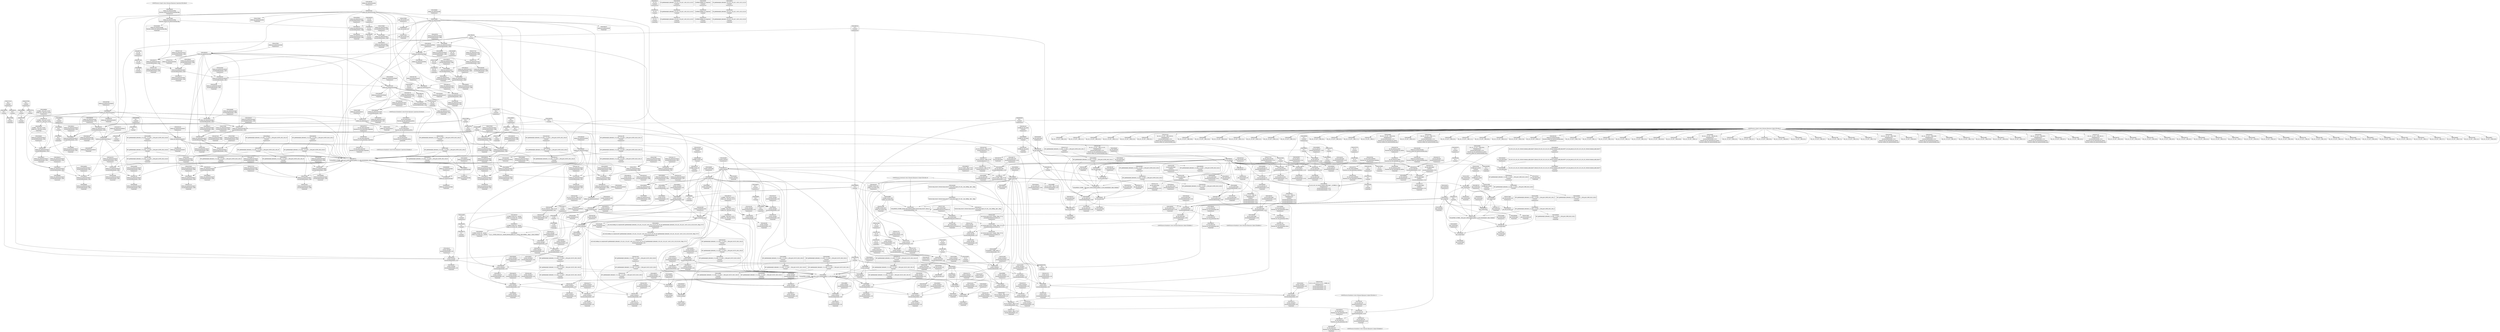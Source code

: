 digraph {
	CE0x54957a0 [shape=record,shape=Mrecord,label="{CE0x54957a0|GLOBAL:__llvm_gcov_ctr293|Global_var:__llvm_gcov_ctr293}"]
	CE0x547eb50 [shape=record,shape=Mrecord,label="{CE0x547eb50|selinux_ipc_permission:av.1|*SummSink*}"]
	CE0x548b840 [shape=record,shape=Mrecord,label="{CE0x548b840|avc_has_perm:tsid|Function::avc_has_perm&Arg::tsid::|*SummSource*}"]
	CE0x54d8950 [shape=record,shape=Mrecord,label="{CE0x54d8950|i32_0|*Constant*}"]
	CE0x54a8750 [shape=record,shape=Mrecord,label="{CE0x54a8750|80:_i32,_112:_i8*,_:_CRE_29,30_}"]
	CE0x549b480 [shape=record,shape=Mrecord,label="{CE0x549b480|selinux_ipc_permission:conv9|security/selinux/hooks.c,5491}"]
	CE0x5488940 [shape=record,shape=Mrecord,label="{CE0x5488940|ipc_has_perm:key|security/selinux/hooks.c,5134|*SummSink*}"]
	CE0x54c52b0 [shape=record,shape=Mrecord,label="{CE0x54c52b0|current_sid:sid|security/selinux/hooks.c,220|*SummSink*}"]
	CE0x54e8ef0 [shape=record,shape=Mrecord,label="{CE0x54e8ef0|current_sid:do.body|*SummSink*}"]
	CE0x54a9560 [shape=record,shape=Mrecord,label="{CE0x54a9560|80:_i32,_112:_i8*,_:_CRE_44,45_}"]
	CE0x5497fc0 [shape=record,shape=Mrecord,label="{CE0x5497fc0|selinux_ipc_permission:tobool|security/selinux/hooks.c,5488|*SummSource*}"]
	CE0x5499470 [shape=record,shape=Mrecord,label="{CE0x5499470|ipc_has_perm:tmp2}"]
	CE0x54f25c0 [shape=record,shape=Mrecord,label="{CE0x54f25c0|i32_218|*Constant*|*SummSource*}"]
	CE0x54ca780 [shape=record,shape=Mrecord,label="{CE0x54ca780|80:_i32,_112:_i8*,_:_CRE_58,59_}"]
	CE0x546e750 [shape=record,shape=Mrecord,label="{CE0x546e750|selinux_ipc_permission:tmp5|security/selinux/hooks.c,5488|*SummSink*}"]
	"CONST[source:0(mediator),value:2(dynamic)][purpose:{subject}][SrcIdx:11]"
	CE0x5491b40 [shape=record,shape=Mrecord,label="{CE0x5491b40|i64*_getelementptr_inbounds_(_12_x_i64_,_12_x_i64_*___llvm_gcov_ctr293,_i64_0,_i64_6)|*Constant*|*SummSource*}"]
	CE0x547e7c0 [shape=record,shape=Mrecord,label="{CE0x547e7c0|selinux_ipc_permission:av.1}"]
	CE0x54c3fe0 [shape=record,shape=Mrecord,label="{CE0x54c3fe0|current_sid:security|security/selinux/hooks.c,218|*SummSink*}"]
	CE0x54da990 [shape=record,shape=Mrecord,label="{CE0x54da990|get_current:tmp}"]
	CE0x548bd60 [shape=record,shape=Mrecord,label="{CE0x548bd60|selinux_ipc_permission:tmp16|security/selinux/hooks.c,5493|*SummSink*}"]
	CE0x54c3cc0 [shape=record,shape=Mrecord,label="{CE0x54c3cc0|current_sid:tmp21|security/selinux/hooks.c,218|*SummSource*}"]
	CE0x547d9c0 [shape=record,shape=Mrecord,label="{CE0x547d9c0|i32_0|*Constant*}"]
	CE0x54df280 [shape=record,shape=Mrecord,label="{CE0x54df280|current_sid:tmp4|security/selinux/hooks.c,218}"]
	CE0x54814e0 [shape=record,shape=Mrecord,label="{CE0x54814e0|selinux_ipc_permission:if.end13|*SummSource*}"]
	CE0x54e3f90 [shape=record,shape=Mrecord,label="{CE0x54e3f90|current_sid:tmp13|security/selinux/hooks.c,218}"]
	CE0x54de590 [shape=record,shape=Mrecord,label="{CE0x54de590|current_sid:tmp9|security/selinux/hooks.c,218|*SummSink*}"]
	CE0x54c9f10 [shape=record,shape=Mrecord,label="{CE0x54c9f10|80:_i32,_112:_i8*,_:_CRE_49,50_}"]
	CE0x548fa50 [shape=record,shape=Mrecord,label="{CE0x548fa50|i64_8|*Constant*|*SummSource*}"]
	CE0x5476500 [shape=record,shape=Mrecord,label="{CE0x5476500|selinux_ipc_permission:if.then}"]
	CE0x54d7cb0 [shape=record,shape=Mrecord,label="{CE0x54d7cb0|_ret_i32_%retval.0,_!dbg_!27728|security/selinux/avc.c,775|*SummSource*}"]
	CE0x5480960 [shape=record,shape=Mrecord,label="{CE0x5480960|selinux_ipc_permission:tmp12|security/selinux/hooks.c,5491|*SummSink*}"]
	CE0x5485d20 [shape=record,shape=Mrecord,label="{CE0x5485d20|current_sid:tmp1|*SummSource*}"]
	CE0x54e8e80 [shape=record,shape=Mrecord,label="{CE0x54e8e80|current_sid:do.body|*SummSource*}"]
	CE0x5477bb0 [shape=record,shape=Mrecord,label="{CE0x5477bb0|_ret_i32_%tmp24,_!dbg_!27742|security/selinux/hooks.c,220|*SummSource*}"]
	CE0x54885b0 [shape=record,shape=Mrecord,label="{CE0x54885b0|0:_i8,_8:_i32,_24:_%struct.selinux_audit_data*,_:_SCMRE_0,1_|*MultipleSource*|security/selinux/hooks.c,5133|security/selinux/hooks.c, 5128}"]
	CE0x54d6dc0 [shape=record,shape=Mrecord,label="{CE0x54d6dc0|i32_(i32,_i32,_i16,_i32,_%struct.common_audit_data*)*_bitcast_(i32_(i32,_i32,_i16,_i32,_%struct.common_audit_data.495*)*_avc_has_perm_to_i32_(i32,_i32,_i16,_i32,_%struct.common_audit_data*)*)|*Constant*|*SummSink*}"]
	CE0x5496bb0 [shape=record,shape=Mrecord,label="{CE0x5496bb0|GLOBAL:ipc_has_perm|*Constant*}"]
	CE0x54a9740 [shape=record,shape=Mrecord,label="{CE0x54a9740|80:_i32,_112:_i8*,_:_CRE_46,47_}"]
	CE0x54d28a0 [shape=record,shape=Mrecord,label="{CE0x54d28a0|ipc_has_perm:u|security/selinux/hooks.c,5134}"]
	CE0x54a3c00 [shape=record,shape=Mrecord,label="{CE0x54a3c00|ipc_has_perm:tmp5|security/selinux/hooks.c,5131|*SummSink*}"]
	CE0x5464190 [shape=record,shape=Mrecord,label="{CE0x5464190|GLOBAL:current_task|Global_var:current_task|*SummSource*}"]
	CE0x5474910 [shape=record,shape=Mrecord,label="{CE0x5474910|selinux_ipc_permission:tmp7|security/selinux/hooks.c,5489|*SummSink*}"]
	CE0x5480220 [shape=record,shape=Mrecord,label="{CE0x5480220|selinux_ipc_permission:conv|security/selinux/hooks.c,5488}"]
	CE0x54861d0 [shape=record,shape=Mrecord,label="{CE0x54861d0|ipc_has_perm:tmp3}"]
	CE0x54ea4f0 [shape=record,shape=Mrecord,label="{CE0x54ea4f0|i64*_getelementptr_inbounds_(_11_x_i64_,_11_x_i64_*___llvm_gcov_ctr125,_i64_0,_i64_8)|*Constant*|*SummSource*}"]
	CE0x5521460 [shape=record,shape=Mrecord,label="{CE0x5521460|get_current:tmp4|./arch/x86/include/asm/current.h,14|*SummSource*}"]
	CE0x5478ff0 [shape=record,shape=Mrecord,label="{CE0x5478ff0|selinux_ipc_permission:tmp2|security/selinux/hooks.c,5488|*SummSink*}"]
	CE0x54a3310 [shape=record,shape=Mrecord,label="{CE0x54a3310|selinux_ipc_permission:tmp18|security/selinux/hooks.c,5494|*SummSource*}"]
	CE0x547b6d0 [shape=record,shape=Mrecord,label="{CE0x547b6d0|selinux_ipc_permission:bb}"]
	CE0x54815e0 [shape=record,shape=Mrecord,label="{CE0x54815e0|get_current:tmp1}"]
	CE0x54f20d0 [shape=record,shape=Mrecord,label="{CE0x54f20d0|i8*_getelementptr_inbounds_(_25_x_i8_,_25_x_i8_*_.str3,_i32_0,_i32_0)|*Constant*|*SummSource*}"]
	CE0x547f750 [shape=record,shape=Mrecord,label="{CE0x547f750|selinux_ipc_permission:tmp11|security/selinux/hooks.c,5490}"]
	CE0x547ffc0 [shape=record,shape=Mrecord,label="{CE0x547ffc0|selinux_ipc_permission:tmp11|security/selinux/hooks.c,5490|*SummSink*}"]
	CE0x54d7970 [shape=record,shape=Mrecord,label="{CE0x54d7970|avc_has_perm:auditdata|Function::avc_has_perm&Arg::auditdata::}"]
	CE0x54a13a0 [shape=record,shape=Mrecord,label="{CE0x54a13a0|i64*_getelementptr_inbounds_(_12_x_i64_,_12_x_i64_*___llvm_gcov_ctr293,_i64_0,_i64_11)|*Constant*|*SummSink*}"]
	CE0x547da90 [shape=record,shape=Mrecord,label="{CE0x547da90|ipc_has_perm:security|security/selinux/hooks.c,5131}"]
	CE0x54e4070 [shape=record,shape=Mrecord,label="{CE0x54e4070|current_sid:tmp13|security/selinux/hooks.c,218|*SummSink*}"]
	CE0x54a9380 [shape=record,shape=Mrecord,label="{CE0x54a9380|80:_i32,_112:_i8*,_:_CRE_42,43_}"]
	CE0x54d4890 [shape=record,shape=Mrecord,label="{CE0x54d4890|ipc_has_perm:ipc_id|security/selinux/hooks.c,5134|*SummSource*}"]
	CE0x54c5150 [shape=record,shape=Mrecord,label="{CE0x54c5150|current_sid:sid|security/selinux/hooks.c,220|*SummSource*}"]
	CE0x54840f0 [shape=record,shape=Mrecord,label="{CE0x54840f0|i64_128|*Constant*|*SummSource*}"]
	CE0x54db4b0 [shape=record,shape=Mrecord,label="{CE0x54db4b0|current_sid:tmp8|security/selinux/hooks.c,218}"]
	CE0x5481f20 [shape=record,shape=Mrecord,label="{CE0x5481f20|ipc_has_perm:entry|*SummSink*}"]
	CE0x548e5a0 [shape=record,shape=Mrecord,label="{CE0x548e5a0|selinux_ipc_permission:return|*SummSource*}"]
	CE0x54de3d0 [shape=record,shape=Mrecord,label="{CE0x54de3d0|current_sid:tmp10|security/selinux/hooks.c,218}"]
	CE0x54969f0 [shape=record,shape=Mrecord,label="{CE0x54969f0|selinux_ipc_permission:call|security/selinux/hooks.c,5496|*SummSink*}"]
	CE0x549f290 [shape=record,shape=Mrecord,label="{CE0x549f290|i32_1|*Constant*|*SummSource*}"]
	CE0x54c22e0 [shape=record,shape=Mrecord,label="{CE0x54c22e0|current_sid:call4|security/selinux/hooks.c,218|*SummSource*}"]
	CE0x5493fc0 [shape=record,shape=Mrecord,label="{CE0x5493fc0|i64*_getelementptr_inbounds_(_12_x_i64_,_12_x_i64_*___llvm_gcov_ctr293,_i64_0,_i64_10)|*Constant*}"]
	CE0x5490b90 [shape=record,shape=Mrecord,label="{CE0x5490b90|selinux_ipc_permission:tmp6|security/selinux/hooks.c,5489|*SummSink*}"]
	CE0x54d7e70 [shape=record,shape=Mrecord,label="{CE0x54d7e70|_ret_i32_%retval.0,_!dbg_!27728|security/selinux/avc.c,775|*SummSink*}"]
	CE0x54f2750 [shape=record,shape=Mrecord,label="{CE0x54f2750|i32_218|*Constant*|*SummSink*}"]
	CE0x5494890 [shape=record,shape=Mrecord,label="{CE0x5494890|selinux_ipc_permission:tmp8|security/selinux/hooks.c,5490|*SummSource*}"]
	CE0x5486740 [shape=record,shape=Mrecord,label="{CE0x5486740|get_current:tmp|*SummSource*}"]
	CE0x54c3630 [shape=record,shape=Mrecord,label="{CE0x54c3630|COLLAPSED:_GCMRE_current_task_external_global_%struct.task_struct*:_elem_0::|security/selinux/hooks.c,218}"]
	CE0x54cc3b0 [shape=record,shape=Mrecord,label="{CE0x54cc3b0|ipc_has_perm:tmp4|*LoadInst*|security/selinux/hooks.c,5131}"]
	CE0x54e4a50 [shape=record,shape=Mrecord,label="{CE0x54e4a50|i64*_getelementptr_inbounds_(_11_x_i64_,_11_x_i64_*___llvm_gcov_ctr125,_i64_0,_i64_6)|*Constant*|*SummSource*}"]
	CE0x54ca1e0 [shape=record,shape=Mrecord,label="{CE0x54ca1e0|80:_i32,_112:_i8*,_:_CRE_52,53_}"]
	CE0x547dbc0 [shape=record,shape=Mrecord,label="{CE0x547dbc0|80:_i32,_112:_i8*,_:_CRE_0,1_}"]
	CE0x54a3380 [shape=record,shape=Mrecord,label="{CE0x54a3380|selinux_ipc_permission:tmp18|security/selinux/hooks.c,5494|*SummSink*}"]
	CE0x54e7440 [shape=record,shape=Mrecord,label="{CE0x54e7440|current_sid:tmp12|security/selinux/hooks.c,218}"]
	CE0x5481650 [shape=record,shape=Mrecord,label="{CE0x5481650|get_current:tmp1|*SummSource*}"]
	CE0x5499750 [shape=record,shape=Mrecord,label="{CE0x5499750|current_sid:tobool|security/selinux/hooks.c,218|*SummSink*}"]
	CE0x54dc410 [shape=record,shape=Mrecord,label="{CE0x54dc410|current_sid:tmp6|security/selinux/hooks.c,218}"]
	CE0x54e07d0 [shape=record,shape=Mrecord,label="{CE0x54e07d0|current_sid:if.then|*SummSource*}"]
	CE0x54d6a60 [shape=record,shape=Mrecord,label="{CE0x54d6a60|i32_(i32,_i32,_i16,_i32,_%struct.common_audit_data*)*_bitcast_(i32_(i32,_i32,_i16,_i32,_%struct.common_audit_data.495*)*_avc_has_perm_to_i32_(i32,_i32,_i16,_i32,_%struct.common_audit_data*)*)|*Constant*}"]
	CE0x5463b80 [shape=record,shape=Mrecord,label="{CE0x5463b80|GLOBAL:current_sid|*Constant*}"]
	CE0x54e2ae0 [shape=record,shape=Mrecord,label="{CE0x54e2ae0|current_sid:tmp2}"]
	CE0x5497ca0 [shape=record,shape=Mrecord,label="{CE0x5497ca0|i64_7|*Constant*|*SummSink*}"]
	CE0x54e1ad0 [shape=record,shape=Mrecord,label="{CE0x54e1ad0|current_sid:tmp15|security/selinux/hooks.c,218|*SummSource*}"]
	CE0x54a2ba0 [shape=record,shape=Mrecord,label="{CE0x54a2ba0|selinux_ipc_permission:tobool5|security/selinux/hooks.c,5490|*SummSource*}"]
	CE0x5495e40 [shape=record,shape=Mrecord,label="{CE0x5495e40|_call_void_mcount()_#3|*SummSink*}"]
	CE0x6960190 [shape=record,shape=Mrecord,label="{CE0x6960190|selinux_ipc_permission:if.end10|*SummSink*}"]
	CE0x54dcda0 [shape=record,shape=Mrecord,label="{CE0x54dcda0|current_sid:bb|*SummSink*}"]
	CE0x54ca000 [shape=record,shape=Mrecord,label="{CE0x54ca000|80:_i32,_112:_i8*,_:_CRE_50,51_}"]
	CE0x54a60f0 [shape=record,shape=Mrecord,label="{CE0x54a60f0|i8_1|*Constant*|*SummSource*}"]
	CE0x54a2060 [shape=record,shape=Mrecord,label="{CE0x54a2060|_ret_i32_%retval.0,_!dbg_!27733|security/selinux/hooks.c,5497}"]
	CE0x54d97e0 [shape=record,shape=Mrecord,label="{CE0x54d97e0|current_sid:tmp14|security/selinux/hooks.c,218|*SummSource*}"]
	CE0x54c29b0 [shape=record,shape=Mrecord,label="{CE0x54c29b0|GLOBAL:get_current|*Constant*|*SummSink*}"]
	CE0x548c1d0 [shape=record,shape=Mrecord,label="{CE0x548c1d0|ipc_has_perm:tmp3|*SummSource*}"]
	CE0x5483210 [shape=record,shape=Mrecord,label="{CE0x5483210|selinux_ipc_permission:conv7|security/selinux/hooks.c,5491|*SummSource*}"]
	CE0x54a8480 [shape=record,shape=Mrecord,label="{CE0x54a8480|80:_i32,_112:_i8*,_:_CRE_26,27_}"]
	CE0x548bf20 [shape=record,shape=Mrecord,label="{CE0x548bf20|selinux_ipc_permission:tmp17|security/selinux/hooks.c,5493}"]
	CE0x5484490 [shape=record,shape=Mrecord,label="{CE0x5484490|selinux_ipc_permission:conv1|security/selinux/hooks.c,5489|*SummSink*}"]
	CE0x548b6a0 [shape=record,shape=Mrecord,label="{CE0x548b6a0|avc_has_perm:tsid|Function::avc_has_perm&Arg::tsid::}"]
	CE0x54d2bc0 [shape=record,shape=Mrecord,label="{CE0x54d2bc0|avc_has_perm:entry|*SummSink*}"]
	CE0x546f460 [shape=record,shape=Mrecord,label="{CE0x546f460|selinux_ipc_permission:tobool|security/selinux/hooks.c,5488}"]
	CE0x548c890 [shape=record,shape=Mrecord,label="{CE0x548c890|current_sid:entry|*SummSource*}"]
	CE0x54c4720 [shape=record,shape=Mrecord,label="{CE0x54c4720|current_sid:tmp22|security/selinux/hooks.c,218|*SummSink*}"]
	CE0x54a90b0 [shape=record,shape=Mrecord,label="{CE0x54a90b0|80:_i32,_112:_i8*,_:_CRE_39,40_}"]
	CE0x54a73a0 [shape=record,shape=Mrecord,label="{CE0x54a73a0|80:_i32,_112:_i8*,_:_CRE_8,9_}"]
	CE0x54e8280 [shape=record,shape=Mrecord,label="{CE0x54e8280|get_current:tmp3|*SummSource*}"]
	CE0x54df210 [shape=record,shape=Mrecord,label="{CE0x54df210|i64_2|*Constant*}"]
	CE0x54a7df0 [shape=record,shape=Mrecord,label="{CE0x54a7df0|80:_i32,_112:_i8*,_:_CRE_19,20_}"]
	CE0x5480c00 [shape=record,shape=Mrecord,label="{CE0x5480c00|selinux_ipc_permission:if.end}"]
	CE0x5462f30 [shape=record,shape=Mrecord,label="{CE0x5462f30|i64*_getelementptr_inbounds_(_11_x_i64_,_11_x_i64_*___llvm_gcov_ctr125,_i64_0,_i64_6)|*Constant*|*SummSink*}"]
	CE0x5495550 [shape=record,shape=Mrecord,label="{CE0x5495550|i64_0|*Constant*|*SummSink*}"]
	CE0x548fcc0 [shape=record,shape=Mrecord,label="{CE0x548fcc0|selinux_ipc_permission:tmp14|security/selinux/hooks.c,5493|*SummSource*}"]
	CE0x54e97e0 [shape=record,shape=Mrecord,label="{CE0x54e97e0|current_sid:tmp9|security/selinux/hooks.c,218}"]
	CE0x54e8540 [shape=record,shape=Mrecord,label="{CE0x54e8540|current_sid:tobool1|security/selinux/hooks.c,218|*SummSource*}"]
	CE0x54a7490 [shape=record,shape=Mrecord,label="{CE0x54a7490|80:_i32,_112:_i8*,_:_CRE_9,10_}"]
	CE0x54ca4b0 [shape=record,shape=Mrecord,label="{CE0x54ca4b0|80:_i32,_112:_i8*,_:_CRE_55,56_}"]
	CE0x5490ee0 [shape=record,shape=Mrecord,label="{CE0x5490ee0|selinux_ipc_permission:and4|security/selinux/hooks.c,5490|*SummSource*}"]
	CE0x54702e0 [shape=record,shape=Mrecord,label="{CE0x54702e0|selinux_ipc_permission:entry}"]
	CE0x54a9920 [shape=record,shape=Mrecord,label="{CE0x54a9920|80:_i32,_112:_i8*,_:_CRE_48,49_}"]
	CE0x54c2fb0 [shape=record,shape=Mrecord,label="{CE0x54c2fb0|_ret_%struct.task_struct*_%tmp4,_!dbg_!27714|./arch/x86/include/asm/current.h,14}"]
	CE0x54e1b40 [shape=record,shape=Mrecord,label="{CE0x54e1b40|current_sid:tmp15|security/selinux/hooks.c,218|*SummSink*}"]
	CE0x54cb0e0 [shape=record,shape=Mrecord,label="{CE0x54cb0e0|80:_i32,_112:_i8*,_:_CRE_68,69_}"]
	CE0x54c35c0 [shape=record,shape=Mrecord,label="{CE0x54c35c0|current_sid:cred|security/selinux/hooks.c,218}"]
	CE0x54dc300 [shape=record,shape=Mrecord,label="{CE0x54dc300|current_sid:tmp5|security/selinux/hooks.c,218|*SummSource*}"]
	CE0x54a1cf0 [shape=record,shape=Mrecord,label="{CE0x54a1cf0|selinux_ipc_permission:tmp23|security/selinux/hooks.c,5497|*SummSink*}"]
	CE0x54c5f50 [shape=record,shape=Mrecord,label="{CE0x54c5f50|current_sid:tmp24|security/selinux/hooks.c,220}"]
	CE0x54d6fd0 [shape=record,shape=Mrecord,label="{CE0x54d6fd0|avc_has_perm:tclass|Function::avc_has_perm&Arg::tclass::|*SummSource*}"]
	CE0x5495da0 [shape=record,shape=Mrecord,label="{CE0x5495da0|_call_void_mcount()_#3|*SummSource*}"]
	CE0x547f130 [shape=record,shape=Mrecord,label="{CE0x547f130|selinux_ipc_permission:if.end|*SummSink*}"]
	CE0x54f16c0 [shape=record,shape=Mrecord,label="{CE0x54f16c0|current_sid:tmp20|security/selinux/hooks.c,218|*SummSink*}"]
	CE0x5480b40 [shape=record,shape=Mrecord,label="{CE0x5480b40|selinux_ipc_permission:if.then6|*SummSink*}"]
	CE0x54c2da0 [shape=record,shape=Mrecord,label="{CE0x54c2da0|_ret_%struct.task_struct*_%tmp4,_!dbg_!27714|./arch/x86/include/asm/current.h,14|*SummSource*}"]
	CE0x547faf0 [shape=record,shape=Mrecord,label="{CE0x547faf0|selinux_ipc_permission:tmp4|security/selinux/hooks.c,5488|*SummSource*}"]
	CE0x54a6730 [shape=record,shape=Mrecord,label="{CE0x54a6730|_call_void_lockdep_rcu_suspicious(i8*_getelementptr_inbounds_(_25_x_i8_,_25_x_i8_*_.str3,_i32_0,_i32_0),_i32_218,_i8*_getelementptr_inbounds_(_45_x_i8_,_45_x_i8_*_.str12,_i32_0,_i32_0))_#10,_!dbg_!27727|security/selinux/hooks.c,218|*SummSink*}"]
	CE0x5491ff0 [shape=record,shape=Mrecord,label="{CE0x5491ff0|selinux_ipc_permission:tmp6|security/selinux/hooks.c,5489}"]
	CE0x5494970 [shape=record,shape=Mrecord,label="{CE0x5494970|selinux_ipc_permission:tmp8|security/selinux/hooks.c,5490|*SummSink*}"]
	CE0x54a12f0 [shape=record,shape=Mrecord,label="{CE0x54a12f0|i64*_getelementptr_inbounds_(_12_x_i64_,_12_x_i64_*___llvm_gcov_ctr293,_i64_0,_i64_11)|*Constant*|*SummSource*}"]
	CE0x5485220 [shape=record,shape=Mrecord,label="{CE0x5485220|ipc_has_perm:tmp1|*SummSource*}"]
	CE0x549a030 [shape=record,shape=Mrecord,label="{CE0x549a030|current_sid:if.end|*SummSource*}"]
	CE0x547f4d0 [shape=record,shape=Mrecord,label="{CE0x547f4d0|selinux_ipc_permission:tmp10|security/selinux/hooks.c,5490|*SummSource*}"]
	CE0x54a5860 [shape=record,shape=Mrecord,label="{CE0x54a5860|i64_256|*Constant*|*SummSource*}"]
	CE0x548b540 [shape=record,shape=Mrecord,label="{CE0x548b540|avc_has_perm:ssid|Function::avc_has_perm&Arg::ssid::|*SummSource*}"]
	CE0x5499e20 [shape=record,shape=Mrecord,label="{CE0x5499e20|selinux_ipc_permission:or|security/selinux/hooks.c,5489|*SummSource*}"]
	CE0x54a2400 [shape=record,shape=Mrecord,label="{CE0x54a2400|ipc_has_perm:bb|*SummSink*}"]
	CE0x549f010 [shape=record,shape=Mrecord,label="{CE0x549f010|i32_1|*Constant*}"]
	CE0x54d43d0 [shape=record,shape=Mrecord,label="{CE0x54d43d0|ipc_has_perm:u|security/selinux/hooks.c,5134|*SummSource*}"]
	CE0x54efc00 [shape=record,shape=Mrecord,label="{CE0x54efc00|i64*_getelementptr_inbounds_(_11_x_i64_,_11_x_i64_*___llvm_gcov_ctr125,_i64_0,_i64_9)|*Constant*}"]
	CE0x54c98d0 [shape=record,shape=Mrecord,label="{CE0x54c98d0|current_sid:tmp21|security/selinux/hooks.c,218|*SummSink*}"]
	CE0x54d7b30 [shape=record,shape=Mrecord,label="{CE0x54d7b30|avc_has_perm:auditdata|Function::avc_has_perm&Arg::auditdata::|*SummSink*}"]
	CE0x54dac40 [shape=record,shape=Mrecord,label="{CE0x54dac40|current_sid:tmp7|security/selinux/hooks.c,218|*SummSink*}"]
	CE0x54850b0 [shape=record,shape=Mrecord,label="{CE0x54850b0|ipc_has_perm:tmp|*SummSink*}"]
	CE0x54c33c0 [shape=record,shape=Mrecord,label="{CE0x54c33c0|i32_78|*Constant*}"]
	CE0x54c6420 [shape=record,shape=Mrecord,label="{CE0x54c6420|get_current:bb|*SummSource*}"]
	CE0x54c2d10 [shape=record,shape=Mrecord,label="{CE0x54c2d10|get_current:entry|*SummSink*}"]
	CE0x5473b00 [shape=record,shape=Mrecord,label="{CE0x5473b00|_call_void_mcount()_#3|*SummSink*}"]
	CE0x54d6590 [shape=record,shape=Mrecord,label="{CE0x54d6590|ipc_has_perm:call2|security/selinux/hooks.c,5136}"]
	CE0x5471300 [shape=record,shape=Mrecord,label="{CE0x5471300|selinux_ipc_permission:conv3|security/selinux/hooks.c,5490|*SummSink*}"]
	CE0x54e1380 [shape=record,shape=Mrecord,label="{CE0x54e1380|GLOBAL:current_task|Global_var:current_task|*SummSink*}"]
	CE0x54a7580 [shape=record,shape=Mrecord,label="{CE0x54a7580|80:_i32,_112:_i8*,_:_CRE_10,11_}"]
	CE0x54e6520 [shape=record,shape=Mrecord,label="{CE0x54e6520|current_sid:tmp11|security/selinux/hooks.c,218|*SummSource*}"]
	CE0x54e4810 [shape=record,shape=Mrecord,label="{CE0x54e4810|i64*_getelementptr_inbounds_(_11_x_i64_,_11_x_i64_*___llvm_gcov_ctr125,_i64_0,_i64_6)|*Constant*}"]
	CE0x5490260 [shape=record,shape=Mrecord,label="{CE0x5490260|selinux_ipc_permission:conv|security/selinux/hooks.c,5488|*SummSink*}"]
	CE0x54f09b0 [shape=record,shape=Mrecord,label="{CE0x54f09b0|current_sid:tmp18|security/selinux/hooks.c,218|*SummSink*}"]
	CE0x54a17a0 [shape=record,shape=Mrecord,label="{CE0x54a17a0|selinux_ipc_permission:tmp23|security/selinux/hooks.c,5497|*SummSource*}"]
	CE0x5473e10 [shape=record,shape=Mrecord,label="{CE0x5473e10|i64_5|*Constant*|*SummSource*}"]
	CE0x54e50d0 [shape=record,shape=Mrecord,label="{CE0x54e50d0|current_sid:land.lhs.true|*SummSink*}"]
	CE0x547dc30 [shape=record,shape=Mrecord,label="{CE0x547dc30|ipc_has_perm:security|security/selinux/hooks.c,5131|*SummSink*}"]
	CE0x549ee60 [shape=record,shape=Mrecord,label="{CE0x549ee60|ipc_has_perm:bb|*SummSource*}"]
	CE0x548ca10 [shape=record,shape=Mrecord,label="{CE0x548ca10|_ret_i32_%tmp24,_!dbg_!27742|security/selinux/hooks.c,220}"]
	CE0x54a66c0 [shape=record,shape=Mrecord,label="{CE0x54a66c0|_call_void_lockdep_rcu_suspicious(i8*_getelementptr_inbounds_(_25_x_i8_,_25_x_i8_*_.str3,_i32_0,_i32_0),_i32_218,_i8*_getelementptr_inbounds_(_45_x_i8_,_45_x_i8_*_.str12,_i32_0,_i32_0))_#10,_!dbg_!27727|security/selinux/hooks.c,218|*SummSource*}"]
	CE0x54a6c40 [shape=record,shape=Mrecord,label="{CE0x54a6c40|80:_i32,_112:_i8*,_:_CRE_2,3_}"]
	CE0x54cb2c0 [shape=record,shape=Mrecord,label="{CE0x54cb2c0|80:_i32,_112:_i8*,_:_CRE_70,71_}"]
	CE0x54737a0 [shape=record,shape=Mrecord,label="{CE0x54737a0|selinux_ipc_permission:conv1|security/selinux/hooks.c,5489|*SummSource*}"]
	CE0x54a8ed0 [shape=record,shape=Mrecord,label="{CE0x54a8ed0|80:_i32,_112:_i8*,_:_CRE_37,38_}"]
	CE0x54def70 [shape=record,shape=Mrecord,label="{CE0x54def70|i64_3|*Constant*|*SummSource*}"]
	CE0x546f340 [shape=record,shape=Mrecord,label="{CE0x546f340|selinux_ipc_permission:if.then|*SummSource*}"]
	CE0x549ece0 [shape=record,shape=Mrecord,label="{CE0x549ece0|ipc_has_perm:bb}"]
	CE0x5478f80 [shape=record,shape=Mrecord,label="{CE0x5478f80|i64_0|*Constant*}"]
	CE0x54a7940 [shape=record,shape=Mrecord,label="{CE0x54a7940|80:_i32,_112:_i8*,_:_CRE_14,15_}"]
	CE0x54d2010 [shape=record,shape=Mrecord,label="{CE0x54d2010|i32_3|*Constant*|*SummSource*}"]
	CE0x54a8fc0 [shape=record,shape=Mrecord,label="{CE0x54a8fc0|80:_i32,_112:_i8*,_:_CRE_38,39_}"]
	CE0x5484420 [shape=record,shape=Mrecord,label="{CE0x5484420|i64_128|*Constant*|*SummSink*}"]
	CE0x54e51c0 [shape=record,shape=Mrecord,label="{CE0x54e51c0|current_sid:land.lhs.true2}"]
	CE0x54a8cf0 [shape=record,shape=Mrecord,label="{CE0x54a8cf0|80:_i32,_112:_i8*,_:_CRE_35,36_}"]
	CE0x54a7760 [shape=record,shape=Mrecord,label="{CE0x54a7760|80:_i32,_112:_i8*,_:_CRE_12,13_}"]
	CE0x5493ab0 [shape=record,shape=Mrecord,label="{CE0x5493ab0|selinux_ipc_permission:tmp19|security/selinux/hooks.c,5494|*SummSink*}"]
	CE0x54e7710 [shape=record,shape=Mrecord,label="{CE0x54e7710|current_sid:tmp12|security/selinux/hooks.c,218|*SummSink*}"]
	CE0x5474150 [shape=record,shape=Mrecord,label="{CE0x5474150|selinux_ipc_permission:tmp9|security/selinux/hooks.c,5490}"]
	CE0x54758f0 [shape=record,shape=Mrecord,label="{CE0x54758f0|i64*_getelementptr_inbounds_(_12_x_i64_,_12_x_i64_*___llvm_gcov_ctr293,_i64_0,_i64_9)|*Constant*|*SummSink*}"]
	CE0x5463840 [shape=record,shape=Mrecord,label="{CE0x5463840|i64*_getelementptr_inbounds_(_11_x_i64_,_11_x_i64_*___llvm_gcov_ctr125,_i64_0,_i64_1)|*Constant*|*SummSink*}"]
	CE0x54c66d0 [shape=record,shape=Mrecord,label="{CE0x54c66d0|i64*_getelementptr_inbounds_(_2_x_i64_,_2_x_i64_*___llvm_gcov_ctr98,_i64_0,_i64_0)|*Constant*}"]
	CE0x5493e20 [shape=record,shape=Mrecord,label="{CE0x5493e20|selinux_ipc_permission:tmp20|security/selinux/hooks.c,5496}"]
	"CONST[source:0(mediator),value:2(dynamic)][purpose:{subject}][SnkIdx:0]"
	CE0x548d5f0 [shape=record,shape=Mrecord,label="{CE0x548d5f0|i32_1|*Constant*|*SummSink*}"]
	CE0x54e2370 [shape=record,shape=Mrecord,label="{CE0x54e2370|current_sid:tobool1|security/selinux/hooks.c,218}"]
	CE0x54a3800 [shape=record,shape=Mrecord,label="{CE0x54a3800|selinux_ipc_permission:tmp19|security/selinux/hooks.c,5494|*SummSource*}"]
	CE0x54e0fd0 [shape=record,shape=Mrecord,label="{CE0x54e0fd0|0:_i8,_:_GCMR_current_sid.__warned_internal_global_i8_0,_section_.data.unlikely_,_align_1:_elem_0:default:}"]
	CE0x54c3730 [shape=record,shape=Mrecord,label="{CE0x54c3730|current_sid:cred|security/selinux/hooks.c,218|*SummSource*}"]
	CE0x54a8c00 [shape=record,shape=Mrecord,label="{CE0x54a8c00|80:_i32,_112:_i8*,_:_CRE_34,35_}"]
	CE0x54738b0 [shape=record,shape=Mrecord,label="{CE0x54738b0|i64_128|*Constant*}"]
	CE0x54a7fd0 [shape=record,shape=Mrecord,label="{CE0x54a7fd0|80:_i32,_112:_i8*,_:_CRE_21,22_}"]
	CE0x5462d50 [shape=record,shape=Mrecord,label="{CE0x5462d50|i64*_getelementptr_inbounds_(_2_x_i64_,_2_x_i64_*___llvm_gcov_ctr294,_i64_0,_i64_0)|*Constant*|*SummSink*}"]
	CE0x5498b50 [shape=record,shape=Mrecord,label="{CE0x5498b50|i64*_getelementptr_inbounds_(_12_x_i64_,_12_x_i64_*___llvm_gcov_ctr293,_i64_0,_i64_10)|*Constant*|*SummSink*}"]
	CE0x54dcba0 [shape=record,shape=Mrecord,label="{CE0x54dcba0|current_sid:bb}"]
	CE0x549e160 [shape=record,shape=Mrecord,label="{CE0x549e160|selinux_ipc_permission:tmp22|security/selinux/hooks.c,5497}"]
	"CONST[source:1(input),value:2(dynamic)][purpose:{operation}][SrcIdx:8]"
	CE0x548e2d0 [shape=record,shape=Mrecord,label="{CE0x548e2d0|selinux_ipc_permission:cmp|security/selinux/hooks.c,5493|*SummSource*}"]
	CE0x54f0830 [shape=record,shape=Mrecord,label="{CE0x54f0830|current_sid:tmp18|security/selinux/hooks.c,218|*SummSource*}"]
	CE0x5480d50 [shape=record,shape=Mrecord,label="{CE0x5480d50|i64*_getelementptr_inbounds_(_2_x_i64_,_2_x_i64_*___llvm_gcov_ctr98,_i64_0,_i64_1)|*Constant*}"]
	CE0x5481c90 [shape=record,shape=Mrecord,label="{CE0x5481c90|ipc_has_perm:entry}"]
	CE0x549a0d0 [shape=record,shape=Mrecord,label="{CE0x549a0d0|current_sid:if.end|*SummSink*}"]
	CE0x5483730 [shape=record,shape=Mrecord,label="{CE0x5483730|selinux_ipc_permission:or8|security/selinux/hooks.c,5491|*SummSource*}"]
	CE0x548fbc0 [shape=record,shape=Mrecord,label="{CE0x548fbc0|selinux_ipc_permission:tmp14|security/selinux/hooks.c,5493}"]
	CE0x54f1210 [shape=record,shape=Mrecord,label="{CE0x54f1210|i64*_getelementptr_inbounds_(_11_x_i64_,_11_x_i64_*___llvm_gcov_ctr125,_i64_0,_i64_10)|*Constant*|*SummSource*}"]
	CE0x54c55a0 [shape=record,shape=Mrecord,label="{CE0x54c55a0|0:_i32,_4:_i32,_8:_i32,_12:_i32,_:_CMRE_4,8_|*MultipleSource*|security/selinux/hooks.c,218|security/selinux/hooks.c,218|security/selinux/hooks.c,220}"]
	CE0x54633a0 [shape=record,shape=Mrecord,label="{CE0x54633a0|_call_void_mcount()_#3|*SummSink*}"]
	CE0x54d9c70 [shape=record,shape=Mrecord,label="{CE0x54d9c70|i1_true|*Constant*|*SummSource*}"]
	CE0x54d4040 [shape=record,shape=Mrecord,label="{CE0x54d4040|avc_has_perm:entry|*SummSource*}"]
	CE0x5481280 [shape=record,shape=Mrecord,label="{CE0x5481280|selinux_ipc_permission:if.end13|*SummSink*}"]
	CE0x5463cd0 [shape=record,shape=Mrecord,label="{CE0x5463cd0|GLOBAL:current_sid|*Constant*|*SummSource*}"]
	CE0x54c9bc0 [shape=record,shape=Mrecord,label="{CE0x54c9bc0|i32_22|*Constant*|*SummSink*}"]
	CE0x5485bb0 [shape=record,shape=Mrecord,label="{CE0x5485bb0|current_sid:tmp|*SummSink*}"]
	CE0x54dd3f0 [shape=record,shape=Mrecord,label="{CE0x54dd3f0|current_sid:tmp6|security/selinux/hooks.c,218|*SummSource*}"]
	CE0x54c4ac0 [shape=record,shape=Mrecord,label="{CE0x54c4ac0|current_sid:tmp23|security/selinux/hooks.c,218|*SummSink*}"]
	CE0x54d9970 [shape=record,shape=Mrecord,label="{CE0x54d9970|current_sid:tmp14|security/selinux/hooks.c,218|*SummSink*}"]
	CE0x54917d0 [shape=record,shape=Mrecord,label="{CE0x54917d0|selinux_ipc_permission:av.0|*SummSource*}"]
	CE0x548e3a0 [shape=record,shape=Mrecord,label="{CE0x548e3a0|selinux_ipc_permission:cmp|security/selinux/hooks.c,5493|*SummSink*}"]
	CE0x54d9120 [shape=record,shape=Mrecord,label="{CE0x54d9120|GLOBAL:__llvm_gcov_ctr125|Global_var:__llvm_gcov_ctr125|*SummSource*}"]
	CE0x548fac0 [shape=record,shape=Mrecord,label="{CE0x548fac0|i64_8|*Constant*|*SummSink*}"]
	CE0x54747c0 [shape=record,shape=Mrecord,label="{CE0x54747c0|selinux_ipc_permission:tmp7|security/selinux/hooks.c,5489|*SummSource*}"]
	CE0x549a190 [shape=record,shape=Mrecord,label="{CE0x549a190|current_sid:land.lhs.true}"]
	CE0x5464940 [shape=record,shape=Mrecord,label="{CE0x5464940|selinux_ipc_permission:tmp5|security/selinux/hooks.c,5488|*SummSource*}"]
	CE0x5474680 [shape=record,shape=Mrecord,label="{CE0x5474680|selinux_ipc_permission:tmp7|security/selinux/hooks.c,5489}"]
	CE0x54803b0 [shape=record,shape=Mrecord,label="{CE0x54803b0|selinux_ipc_permission:if.then|*SummSink*}"]
	CE0x54d5600 [shape=record,shape=Mrecord,label="{CE0x54d5600|ipc_has_perm:tmp7|security/selinux/hooks.c,5136}"]
	CE0x54c4ff0 [shape=record,shape=Mrecord,label="{CE0x54c4ff0|current_sid:sid|security/selinux/hooks.c,220}"]
	CE0x54a8b10 [shape=record,shape=Mrecord,label="{CE0x54a8b10|80:_i32,_112:_i8*,_:_CRE_33,34_}"]
	CE0x547f370 [shape=record,shape=Mrecord,label="{CE0x547f370|selinux_ipc_permission:tmp2|security/selinux/hooks.c,5488}"]
	CE0x54f0ae0 [shape=record,shape=Mrecord,label="{CE0x54f0ae0|current_sid:tmp19|security/selinux/hooks.c,218}"]
	CE0x548d940 [shape=record,shape=Mrecord,label="{CE0x548d940|ipc_has_perm:ad|security/selinux/hooks.c, 5128|*SummSink*}"]
	CE0x5473c10 [shape=record,shape=Mrecord,label="{CE0x5473c10|i64*_getelementptr_inbounds_(_2_x_i64_,_2_x_i64_*___llvm_gcov_ctr294,_i64_0,_i64_1)|*Constant*|*SummSource*}"]
	CE0x54a7ee0 [shape=record,shape=Mrecord,label="{CE0x54a7ee0|80:_i32,_112:_i8*,_:_CRE_20,21_}"]
	CE0x6b080f0 [shape=record,shape=Mrecord,label="{CE0x6b080f0|selinux_ipc_permission:tmp1|*SummSource*}"]
	CE0x548d240 [shape=record,shape=Mrecord,label="{CE0x548d240|selinux_ipc_permission:tmp3|security/selinux/hooks.c,5488|*SummSink*}"]
	CE0x547d600 [shape=record,shape=Mrecord,label="{CE0x547d600|i32_10|*Constant*}"]
	CE0x54d87a0 [shape=record,shape=Mrecord,label="{CE0x54d87a0|current_sid:call|security/selinux/hooks.c,218|*SummSource*}"]
	CE0x54f2020 [shape=record,shape=Mrecord,label="{CE0x54f2020|GLOBAL:lockdep_rcu_suspicious|*Constant*|*SummSink*}"]
	CE0x54cc020 [shape=record,shape=Mrecord,label="{CE0x54cc020|80:_i32,_112:_i8*,_:_CRE_100,102_|*MultipleSource*|security/selinux/hooks.c,5131|Function::ipc_has_perm&Arg::ipc_perms::|Function::selinux_ipc_permission&Arg::ipcp::}"]
	CE0x5495b30 [shape=record,shape=Mrecord,label="{CE0x5495b30|_call_void_mcount()_#3}"]
	CE0x54ca870 [shape=record,shape=Mrecord,label="{CE0x54ca870|80:_i32,_112:_i8*,_:_CRE_59,60_}"]
	CE0x54a8390 [shape=record,shape=Mrecord,label="{CE0x54a8390|80:_i32,_112:_i8*,_:_CRE_25,26_}"]
	CE0x54a9650 [shape=record,shape=Mrecord,label="{CE0x54a9650|80:_i32,_112:_i8*,_:_CRE_45,46_}"]
	CE0x54c4e70 [shape=record,shape=Mrecord,label="{CE0x54c4e70|i32_1|*Constant*}"]
	CE0x549dd10 [shape=record,shape=Mrecord,label="{CE0x549dd10|_ret_i32_%call2,_!dbg_!27728|security/selinux/hooks.c,5136|*SummSource*}"]
	CE0x54818d0 [shape=record,shape=Mrecord,label="{CE0x54818d0|selinux_ipc_permission:return|*SummSink*}"]
	CE0x54c4620 [shape=record,shape=Mrecord,label="{CE0x54c4620|current_sid:tmp23|security/selinux/hooks.c,218}"]
	CE0x54868f0 [shape=record,shape=Mrecord,label="{CE0x54868f0|i32_0|*Constant*|*SummSink*}"]
	CE0x5498aa0 [shape=record,shape=Mrecord,label="{CE0x5498aa0|i64*_getelementptr_inbounds_(_12_x_i64_,_12_x_i64_*___llvm_gcov_ctr293,_i64_0,_i64_10)|*Constant*|*SummSource*}"]
	CE0x54e0a90 [shape=record,shape=Mrecord,label="{CE0x54e0a90|%struct.task_struct*_(%struct.task_struct**)*_asm_movq_%gs:$_1:P_,$0_,_r,im,_dirflag_,_fpsr_,_flags_|*SummSource*}"]
	CE0x6b08240 [shape=record,shape=Mrecord,label="{CE0x6b08240|_call_void_mcount()_#3}"]
	CE0x54d22a0 [shape=record,shape=Mrecord,label="{CE0x54d22a0|ipc_has_perm:key|security/selinux/hooks.c,5134}"]
	CE0x548f9e0 [shape=record,shape=Mrecord,label="{CE0x548f9e0|i64_8|*Constant*}"]
	CE0x54832f0 [shape=record,shape=Mrecord,label="{CE0x54832f0|selinux_ipc_permission:tmp13|security/selinux/hooks.c,5491|*SummSink*}"]
	CE0x54c44b0 [shape=record,shape=Mrecord,label="{CE0x54c44b0|current_sid:tmp22|security/selinux/hooks.c,218|*SummSource*}"]
	CE0x54c9a40 [shape=record,shape=Mrecord,label="{CE0x54c9a40|i32_22|*Constant*|*SummSource*}"]
	CE0x54e08d0 [shape=record,shape=Mrecord,label="{CE0x54e08d0|current_sid:if.then|*SummSink*}"]
	CE0x5499f90 [shape=record,shape=Mrecord,label="{CE0x5499f90|current_sid:if.end}"]
	CE0x54d6040 [shape=record,shape=Mrecord,label="{CE0x54d6040|ipc_has_perm:sclass|security/selinux/hooks.c,5136|*SummSink*}"]
	CE0x54c3f00 [shape=record,shape=Mrecord,label="{CE0x54c3f00|current_sid:security|security/selinux/hooks.c,218}"]
	CE0x6b081d0 [shape=record,shape=Mrecord,label="{CE0x6b081d0|selinux_ipc_permission:tmp1|*SummSink*}"]
	CE0x548f850 [shape=record,shape=Mrecord,label="{CE0x548f850|selinux_ipc_permission:tmp}"]
	CE0x54a7850 [shape=record,shape=Mrecord,label="{CE0x54a7850|80:_i32,_112:_i8*,_:_CRE_13,14_}"]
	CE0x54d7270 [shape=record,shape=Mrecord,label="{CE0x54d7270|_ret_i32_%retval.0,_!dbg_!27728|security/selinux/avc.c,775}"]
	CE0x5471410 [shape=record,shape=Mrecord,label="{CE0x5471410|i32_146|*Constant*}"]
	CE0x54cc740 [shape=record,shape=Mrecord,label="{CE0x54cc740|ipc_has_perm:tmp4|*LoadInst*|security/selinux/hooks.c,5131|*SummSink*}"]
	CE0x5485cb0 [shape=record,shape=Mrecord,label="{CE0x5485cb0|current_sid:tmp1}"]
	CE0x5479780 [shape=record,shape=Mrecord,label="{CE0x5479780|i64_4|*Constant*|*SummSource*}"]
	CE0x5490320 [shape=record,shape=Mrecord,label="{CE0x5490320|i32_292|*Constant*|*SummSource*}"]
	CE0x5478de0 [shape=record,shape=Mrecord,label="{CE0x5478de0|selinux_ipc_permission:and|security/selinux/hooks.c,5488|*SummSource*}"]
	CE0x54e4300 [shape=record,shape=Mrecord,label="{CE0x54e4300|current_sid:tmp14|security/selinux/hooks.c,218}"]
	CE0x55214d0 [shape=record,shape=Mrecord,label="{CE0x55214d0|get_current:tmp4|./arch/x86/include/asm/current.h,14|*SummSink*}"]
	CE0x5497400 [shape=record,shape=Mrecord,label="{CE0x5497400|selinux_ipc_permission:tmp10|security/selinux/hooks.c,5490}"]
	CE0x5481ae0 [shape=record,shape=Mrecord,label="{CE0x5481ae0|GLOBAL:ipc_has_perm|*Constant*|*SummSink*}"]
	CE0x5463ff0 [shape=record,shape=Mrecord,label="{CE0x5463ff0|GLOBAL:current_task|Global_var:current_task}"]
	CE0x54dccd0 [shape=record,shape=Mrecord,label="{CE0x54dccd0|current_sid:bb|*SummSource*}"]
	CE0x54d9df0 [shape=record,shape=Mrecord,label="{CE0x54d9df0|i1_true|*Constant*|*SummSink*}"]
	CE0x5486490 [shape=record,shape=Mrecord,label="{CE0x5486490|i64*_getelementptr_inbounds_(_2_x_i64_,_2_x_i64_*___llvm_gcov_ctr98,_i64_0,_i64_1)|*Constant*|*SummSink*}"]
	CE0x54f2420 [shape=record,shape=Mrecord,label="{CE0x54f2420|i32_218|*Constant*}"]
	CE0x54d4e40 [shape=record,shape=Mrecord,label="{CE0x54d4e40|ipc_has_perm:sid1|security/selinux/hooks.c,5136|*SummSource*}"]
	CE0x5478d70 [shape=record,shape=Mrecord,label="{CE0x5478d70|selinux_ipc_permission:and|security/selinux/hooks.c,5488|*SummSink*}"]
	CE0x54e86c0 [shape=record,shape=Mrecord,label="{CE0x54e86c0|current_sid:tobool1|security/selinux/hooks.c,218|*SummSink*}"]
	CE0x54ca0f0 [shape=record,shape=Mrecord,label="{CE0x54ca0f0|80:_i32,_112:_i8*,_:_CRE_51,52_}"]
	CE0x548c980 [shape=record,shape=Mrecord,label="{CE0x548c980|current_sid:entry|*SummSink*}"]
	CE0x54c60e0 [shape=record,shape=Mrecord,label="{CE0x54c60e0|current_sid:tmp24|security/selinux/hooks.c,220|*SummSource*}"]
	CE0x54a9290 [shape=record,shape=Mrecord,label="{CE0x54a9290|80:_i32,_112:_i8*,_:_CRE_41,42_}"]
	CE0x54d4b40 [shape=record,shape=Mrecord,label="{CE0x54d4b40|ipc_has_perm:sid1|security/selinux/hooks.c,5136}"]
	CE0x5498bc0 [shape=record,shape=Mrecord,label="{CE0x5498bc0|selinux_ipc_permission:tmp20|security/selinux/hooks.c,5496|*SummSink*}"]
	CE0x54a80c0 [shape=record,shape=Mrecord,label="{CE0x54a80c0|80:_i32,_112:_i8*,_:_CRE_22,23_}"]
	CE0x54a91a0 [shape=record,shape=Mrecord,label="{CE0x54a91a0|80:_i32,_112:_i8*,_:_CRE_40,41_}"]
	CE0x549a310 [shape=record,shape=Mrecord,label="{CE0x549a310|i64_5|*Constant*}"]
	CE0x549d980 [shape=record,shape=Mrecord,label="{CE0x549d980|ipc_has_perm:perms|Function::ipc_has_perm&Arg::perms::|*SummSink*}"]
	CE0x54ca3c0 [shape=record,shape=Mrecord,label="{CE0x54ca3c0|80:_i32,_112:_i8*,_:_CRE_54,55_}"]
	CE0x54d1fa0 [shape=record,shape=Mrecord,label="{CE0x54d1fa0|i32_3|*Constant*}"]
	"CONST[source:2(external),value:2(dynamic)][purpose:{subject}][SrcIdx:10]"
	CE0x54a9a90 [shape=record,shape=Mrecord,label="{CE0x54a9a90|selinux_ipc_permission:tmp17|security/selinux/hooks.c,5493|*SummSink*}"]
	CE0x547d720 [shape=record,shape=Mrecord,label="{CE0x547d720|i32_10|*Constant*|*SummSource*}"]
	CE0x54cc560 [shape=record,shape=Mrecord,label="{CE0x54cc560|ipc_has_perm:tmp4|*LoadInst*|security/selinux/hooks.c,5131|*SummSource*}"]
	CE0x548f770 [shape=record,shape=Mrecord,label="{CE0x548f770|COLLAPSED:_GCMRE___llvm_gcov_ctr293_internal_global_12_x_i64_zeroinitializer:_elem_0:default:}"]
	CE0x549b600 [shape=record,shape=Mrecord,label="{CE0x549b600|selinux_ipc_permission:or8|security/selinux/hooks.c,5491}"]
	CE0x549af10 [shape=record,shape=Mrecord,label="{CE0x549af10|selinux_ipc_permission:tmp16|security/selinux/hooks.c,5493}"]
	CE0x682d620 [shape=record,shape=Mrecord,label="{CE0x682d620|i64_1|*Constant*|*SummSource*}"]
	CE0x4f06880 [shape=record,shape=Mrecord,label="{CE0x4f06880|i32_146|*Constant*|*SummSink*}"]
	CE0x54984e0 [shape=record,shape=Mrecord,label="{CE0x54984e0|selinux_ipc_permission:tmp13|security/selinux/hooks.c,5491|*SummSource*}"]
	CE0x549b2a0 [shape=record,shape=Mrecord,label="{CE0x549b2a0|i64_256|*Constant*|*SummSink*}"]
	CE0x54f1330 [shape=record,shape=Mrecord,label="{CE0x54f1330|current_sid:tmp19|security/selinux/hooks.c,218|*SummSink*}"]
	CE0x54c5810 [shape=record,shape=Mrecord,label="{CE0x54c5810|get_current:bb}"]
	CE0x54cb3b0 [shape=record,shape=Mrecord,label="{CE0x54cb3b0|80:_i32,_112:_i8*,_:_CRE_71,72_}"]
	CE0x54e8fc0 [shape=record,shape=Mrecord,label="{CE0x54e8fc0|i64*_getelementptr_inbounds_(_11_x_i64_,_11_x_i64_*___llvm_gcov_ctr125,_i64_0,_i64_0)|*Constant*}"]
	CE0x54a71c0 [shape=record,shape=Mrecord,label="{CE0x54a71c0|80:_i32,_112:_i8*,_:_CRE_6,7_}"]
	CE0x548ecc0 [shape=record,shape=Mrecord,label="{CE0x548ecc0|selinux_ipc_permission:conv2|security/selinux/hooks.c,5489|*SummSource*}"]
	CE0x54968c0 [shape=record,shape=Mrecord,label="{CE0x54968c0|selinux_ipc_permission:call|security/selinux/hooks.c,5496|*SummSource*}"]
	CE0x5480300 [shape=record,shape=Mrecord,label="{CE0x5480300|selinux_ipc_permission:entry|*SummSource*}"]
	CE0x5481070 [shape=record,shape=Mrecord,label="{CE0x5481070|selinux_ipc_permission:if.then12|*SummSource*}"]
	CE0x54a2cb0 [shape=record,shape=Mrecord,label="{CE0x54a2cb0|selinux_ipc_permission:tobool5|security/selinux/hooks.c,5490|*SummSink*}"]
	CE0x54effd0 [shape=record,shape=Mrecord,label="{CE0x54effd0|current_sid:tmp17|security/selinux/hooks.c,218}"]
	CE0x54636b0 [shape=record,shape=Mrecord,label="{CE0x54636b0|i64*_getelementptr_inbounds_(_11_x_i64_,_11_x_i64_*___llvm_gcov_ctr125,_i64_0,_i64_1)|*Constant*|*SummSource*}"]
	CE0x54c2bf0 [shape=record,shape=Mrecord,label="{CE0x54c2bf0|get_current:entry|*SummSource*}"]
	CE0x54cbd90 [shape=record,shape=Mrecord,label="{CE0x54cbd90|80:_i32,_112:_i8*,_:_CRE_92,96_|*MultipleSource*|security/selinux/hooks.c,5131|Function::ipc_has_perm&Arg::ipc_perms::|Function::selinux_ipc_permission&Arg::ipcp::}"]
	CE0x54867e0 [shape=record,shape=Mrecord,label="{CE0x54867e0|i32_0|*Constant*|*SummSource*}"]
	CE0x54d49a0 [shape=record,shape=Mrecord,label="{CE0x54d49a0|ipc_has_perm:ipc_id|security/selinux/hooks.c,5134|*SummSink*}"]
	CE0x5482300 [shape=record,shape=Mrecord,label="{CE0x5482300|selinux_ipc_permission:ipcp|Function::selinux_ipc_permission&Arg::ipcp::|*SummSink*}"]
	CE0x5473730 [shape=record,shape=Mrecord,label="{CE0x5473730|selinux_ipc_permission:conv1|security/selinux/hooks.c,5489}"]
	CE0x5520bd0 [shape=record,shape=Mrecord,label="{CE0x5520bd0|get_current:tmp2|*SummSource*}"]
	CE0x54dd570 [shape=record,shape=Mrecord,label="{CE0x54dd570|current_sid:tmp6|security/selinux/hooks.c,218|*SummSink*}"]
	CE0x5497b90 [shape=record,shape=Mrecord,label="{CE0x5497b90|i64_7|*Constant*|*SummSource*}"]
	CE0x54632a0 [shape=record,shape=Mrecord,label="{CE0x54632a0|_call_void_mcount()_#3|*SummSource*}"]
	CE0x54c3430 [shape=record,shape=Mrecord,label="{CE0x54c3430|i32_78|*Constant*|*SummSink*}"]
	CE0x54e52d0 [shape=record,shape=Mrecord,label="{CE0x54e52d0|current_sid:land.lhs.true2|*SummSource*}"]
	CE0x54ef830 [shape=record,shape=Mrecord,label="{CE0x54ef830|i8*_getelementptr_inbounds_(_45_x_i8_,_45_x_i8_*_.str12,_i32_0,_i32_0)|*Constant*|*SummSource*}"]
	CE0x54d74e0 [shape=record,shape=Mrecord,label="{CE0x54d74e0|avc_has_perm:requested|Function::avc_has_perm&Arg::requested::}"]
	CE0x54d2730 [shape=record,shape=Mrecord,label="{CE0x54d2730|ipc_has_perm:tmp6|*LoadInst*|security/selinux/hooks.c,5134|*SummSource*}"]
	CE0x5482c40 [shape=record,shape=Mrecord,label="{CE0x5482c40|selinux_ipc_permission:tmp4|security/selinux/hooks.c,5488|*SummSink*}"]
	CE0x54a82a0 [shape=record,shape=Mrecord,label="{CE0x54a82a0|80:_i32,_112:_i8*,_:_CRE_24,25_}"]
	CE0x54a9f90 [shape=record,shape=Mrecord,label="{CE0x54a9f90|i64*_getelementptr_inbounds_(_12_x_i64_,_12_x_i64_*___llvm_gcov_ctr293,_i64_0,_i64_9)|*Constant*|*SummSource*}"]
	CE0x5496850 [shape=record,shape=Mrecord,label="{CE0x5496850|selinux_ipc_permission:call|security/selinux/hooks.c,5496}"]
	CE0x54c34a0 [shape=record,shape=Mrecord,label="{CE0x54c34a0|i32_78|*Constant*|*SummSource*}"]
	CE0x54d5aa0 [shape=record,shape=Mrecord,label="{CE0x54d5aa0|ipc_has_perm:tmp7|security/selinux/hooks.c,5136|*SummSource*}"]
	CE0x54a5c70 [shape=record,shape=Mrecord,label="{CE0x54a5c70|current_sid:tmp16|security/selinux/hooks.c,218|*SummSource*}"]
	CE0x546f5b0 [shape=record,shape=Mrecord,label="{CE0x546f5b0|i64_2|*Constant*}"]
	CE0x5490e40 [shape=record,shape=Mrecord,label="{CE0x5490e40|selinux_ipc_permission:and4|security/selinux/hooks.c,5490}"]
	CE0x5491e10 [shape=record,shape=Mrecord,label="{CE0x5491e10|i64*_getelementptr_inbounds_(_12_x_i64_,_12_x_i64_*___llvm_gcov_ctr293,_i64_0,_i64_6)|*Constant*|*SummSink*}"]
	CE0x54f13a0 [shape=record,shape=Mrecord,label="{CE0x54f13a0|current_sid:tmp20|security/selinux/hooks.c,218}"]
	CE0x54cb4a0 [shape=record,shape=Mrecord,label="{CE0x54cb4a0|80:_i32,_112:_i8*,_:_CRE_72,73_|*MultipleSource*|security/selinux/hooks.c,5131|Function::ipc_has_perm&Arg::ipc_perms::|Function::selinux_ipc_permission&Arg::ipcp::}"]
	CE0x54df0a0 [shape=record,shape=Mrecord,label="{CE0x54df0a0|i64_3|*Constant*|*SummSink*}"]
	CE0x54ef930 [shape=record,shape=Mrecord,label="{CE0x54ef930|i8*_getelementptr_inbounds_(_45_x_i8_,_45_x_i8_*_.str12,_i32_0,_i32_0)|*Constant*|*SummSink*}"]
	CE0x54cab40 [shape=record,shape=Mrecord,label="{CE0x54cab40|80:_i32,_112:_i8*,_:_CRE_62,63_}"]
	CE0x54c3050 [shape=record,shape=Mrecord,label="{CE0x54c3050|_ret_%struct.task_struct*_%tmp4,_!dbg_!27714|./arch/x86/include/asm/current.h,14|*SummSink*}"]
	CE0x548c7e0 [shape=record,shape=Mrecord,label="{CE0x548c7e0|current_sid:entry}"]
	CE0x54a7670 [shape=record,shape=Mrecord,label="{CE0x54a7670|80:_i32,_112:_i8*,_:_CRE_11,12_}"]
	CE0x54ca960 [shape=record,shape=Mrecord,label="{CE0x54ca960|80:_i32,_112:_i8*,_:_CRE_60,61_}"]
	CE0x5494c40 [shape=record,shape=Mrecord,label="{CE0x5494c40|selinux_ipc_permission:tmp9|security/selinux/hooks.c,5490|*SummSource*}"]
	CE0x5490000 [shape=record,shape=Mrecord,label="{CE0x5490000|selinux_ipc_permission:if.then6|*SummSource*}"]
	CE0x547f970 [shape=record,shape=Mrecord,label="{CE0x547f970|selinux_ipc_permission:tmp4|security/selinux/hooks.c,5488}"]
	CE0x5483a40 [shape=record,shape=Mrecord,label="{CE0x5483a40|selinux_ipc_permission:conv9|security/selinux/hooks.c,5491|*SummSource*}"]
	CE0x5494400 [shape=record,shape=Mrecord,label="{CE0x5494400|selinux_ipc_permission:av.0|*SummSink*}"]
	CE0x54a8a20 [shape=record,shape=Mrecord,label="{CE0x54a8a20|80:_i32,_112:_i8*,_:_CRE_32,33_}"]
	CE0x5520c40 [shape=record,shape=Mrecord,label="{CE0x5520c40|get_current:tmp2|*SummSink*}"]
	CE0x54a1170 [shape=record,shape=Mrecord,label="{CE0x54a1170|selinux_ipc_permission:tmp22|security/selinux/hooks.c,5497|*SummSource*}"]
	CE0x54d4280 [shape=record,shape=Mrecord,label="{CE0x54d4280|ipc_has_perm:ipc_id|security/selinux/hooks.c,5134}"]
	CE0x54e4000 [shape=record,shape=Mrecord,label="{CE0x54e4000|current_sid:tmp13|security/selinux/hooks.c,218|*SummSource*}"]
	CE0x54a3ab0 [shape=record,shape=Mrecord,label="{CE0x54a3ab0|ipc_has_perm:tmp5|security/selinux/hooks.c,5131|*SummSource*}"]
	CE0x54db380 [shape=record,shape=Mrecord,label="{CE0x54db380|GLOBAL:current_sid.__warned|Global_var:current_sid.__warned|*SummSink*}"]
	CE0x54a1600 [shape=record,shape=Mrecord,label="{CE0x54a1600|selinux_ipc_permission:tmp23|security/selinux/hooks.c,5497}"]
	CE0x547bc90 [shape=record,shape=Mrecord,label="{CE0x547bc90|selinux_ipc_permission:tmp21|security/selinux/hooks.c,5496|*SummSource*}"]
	CE0x54cb680 [shape=record,shape=Mrecord,label="{CE0x54cb680|80:_i32,_112:_i8*,_:_CRE_80,84_|*MultipleSource*|security/selinux/hooks.c,5131|Function::ipc_has_perm&Arg::ipc_perms::|Function::selinux_ipc_permission&Arg::ipcp::}"]
	CE0x549b1a0 [shape=record,shape=Mrecord,label="{CE0x549b1a0|i64_256|*Constant*}"]
	CE0x5499820 [shape=record,shape=Mrecord,label="{CE0x5499820|current_sid:tobool|security/selinux/hooks.c,218|*SummSource*}"]
	CE0x54dbd70 [shape=record,shape=Mrecord,label="{CE0x54dbd70|current_sid:tmp3|*SummSink*}"]
	CE0x54a63a0 [shape=record,shape=Mrecord,label="{CE0x54a63a0|i8*_getelementptr_inbounds_(_25_x_i8_,_25_x_i8_*_.str3,_i32_0,_i32_0)|*Constant*}"]
	CE0x54e09c0 [shape=record,shape=Mrecord,label="{CE0x54e09c0|%struct.task_struct*_(%struct.task_struct**)*_asm_movq_%gs:$_1:P_,$0_,_r,im,_dirflag_,_fpsr_,_flags_}"]
	CE0x54812f0 [shape=record,shape=Mrecord,label="{CE0x54812f0|selinux_ipc_permission:if.then12}"]
	CE0x54d5410 [shape=record,shape=Mrecord,label="{CE0x54d5410|0:_i16,_4:_i32,_:_CRE_0,2_|*MultipleSource*|*LoadInst*|security/selinux/hooks.c,5131|security/selinux/hooks.c,5131|security/selinux/hooks.c,5136}"]
	CE0x54da000 [shape=record,shape=Mrecord,label="{CE0x54da000|get_current:tmp3}"]
	CE0x54a4020 [shape=record,shape=Mrecord,label="{CE0x54a4020|ipc_has_perm:type|security/selinux/hooks.c,5133|*SummSource*}"]
	CE0x5463ac0 [shape=record,shape=Mrecord,label="{CE0x5463ac0|ipc_has_perm:call|security/selinux/hooks.c,5129|*SummSink*}"]
	CE0x548dc80 [shape=record,shape=Mrecord,label="{CE0x548dc80|selinux_ipc_permission:flag|Function::selinux_ipc_permission&Arg::flag::|*SummSource*}"]
	CE0x548d860 [shape=record,shape=Mrecord,label="{CE0x548d860|ipc_has_perm:ad|security/selinux/hooks.c, 5128}"]
	CE0x54920f0 [shape=record,shape=Mrecord,label="{CE0x54920f0|selinux_ipc_permission:tmp6|security/selinux/hooks.c,5489|*SummSource*}"]
	CE0x54f0690 [shape=record,shape=Mrecord,label="{CE0x54f0690|current_sid:tmp18|security/selinux/hooks.c,218}"]
	CE0x54f21c0 [shape=record,shape=Mrecord,label="{CE0x54f21c0|i8*_getelementptr_inbounds_(_25_x_i8_,_25_x_i8_*_.str3,_i32_0,_i32_0)|*Constant*|*SummSink*}"]
	CE0x548c310 [shape=record,shape=Mrecord,label="{CE0x548c310|_call_void_mcount()_#3}"]
	CE0x5463440 [shape=record,shape=Mrecord,label="{CE0x5463440|ipc_has_perm:call|security/selinux/hooks.c,5129}"]
	CE0x54a9830 [shape=record,shape=Mrecord,label="{CE0x54a9830|80:_i32,_112:_i8*,_:_CRE_47,48_}"]
	CE0x54d4fb0 [shape=record,shape=Mrecord,label="{CE0x54d4fb0|ipc_has_perm:sid1|security/selinux/hooks.c,5136|*SummSink*}"]
	CE0x54e7590 [shape=record,shape=Mrecord,label="{CE0x54e7590|current_sid:tmp12|security/selinux/hooks.c,218|*SummSource*}"]
	CE0x54876b0 [shape=record,shape=Mrecord,label="{CE0x54876b0|selinux_ipc_permission:if.end10|*SummSource*}"]
	CE0x5479920 [shape=record,shape=Mrecord,label="{CE0x5479920|selinux_ipc_permission:tmp8|security/selinux/hooks.c,5490}"]
	CE0x54a6fe0 [shape=record,shape=Mrecord,label="{CE0x54a6fe0|80:_i32,_112:_i8*,_:_CRE_4,5_}"]
	CE0x54d2d10 [shape=record,shape=Mrecord,label="{CE0x54d2d10|avc_has_perm:ssid|Function::avc_has_perm&Arg::ssid::}"]
	CE0x54ca690 [shape=record,shape=Mrecord,label="{CE0x54ca690|80:_i32,_112:_i8*,_:_CRE_57,58_}"]
	CE0x548d1d0 [shape=record,shape=Mrecord,label="{CE0x548d1d0|selinux_ipc_permission:tmp3|security/selinux/hooks.c,5488|*SummSource*}"]
	CE0x54d26c0 [shape=record,shape=Mrecord,label="{CE0x54d26c0|ipc_has_perm:tmp6|*LoadInst*|security/selinux/hooks.c,5134}"]
	CE0x5492420 [shape=record,shape=Mrecord,label="{CE0x5492420|current_sid:tmp4|security/selinux/hooks.c,218|*SummSource*}"]
	CE0x548c270 [shape=record,shape=Mrecord,label="{CE0x548c270|ipc_has_perm:tmp3|*SummSink*}"]
	CE0x54db250 [shape=record,shape=Mrecord,label="{CE0x54db250|GLOBAL:current_sid.__warned|Global_var:current_sid.__warned|*SummSource*}"]
	CE0x5499d80 [shape=record,shape=Mrecord,label="{CE0x5499d80|selinux_ipc_permission:or|security/selinux/hooks.c,5489}"]
	CE0x54dcab0 [shape=record,shape=Mrecord,label="{CE0x54dcab0|current_sid:land.lhs.true2|*SummSink*}"]
	CE0x5497e10 [shape=record,shape=Mrecord,label="{CE0x5497e10|selinux_ipc_permission:tmp15|security/selinux/hooks.c,5493}"]
	CE0x54a5a50 [shape=record,shape=Mrecord,label="{CE0x54a5a50|current_sid:tmp16|security/selinux/hooks.c,218}"]
	CE0x549abe0 [shape=record,shape=Mrecord,label="{CE0x549abe0|selinux_ipc_permission:tmp15|security/selinux/hooks.c,5493|*SummSource*}"]
	CE0x54d7730 [shape=record,shape=Mrecord,label="{CE0x54d7730|avc_has_perm:requested|Function::avc_has_perm&Arg::requested::|*SummSink*}"]
	CE0x546e930 [shape=record,shape=Mrecord,label="{CE0x546e930|i64*_getelementptr_inbounds_(_12_x_i64_,_12_x_i64_*___llvm_gcov_ctr293,_i64_0,_i64_3)|*Constant*|*SummSource*}"]
	CE0x5482650 [shape=record,shape=Mrecord,label="{CE0x5482650|ipc_has_perm:ipc_perms|Function::ipc_has_perm&Arg::ipc_perms::}"]
	CE0x54d1c60 [shape=record,shape=Mrecord,label="{CE0x54d1c60|i8_4|*Constant*|*SummSource*}"]
	CE0x5485140 [shape=record,shape=Mrecord,label="{CE0x5485140|i64_1|*Constant*}"]
	CE0x548d8d0 [shape=record,shape=Mrecord,label="{CE0x548d8d0|ipc_has_perm:ad|security/selinux/hooks.c, 5128|*SummSource*}"]
	CE0x54e87f0 [shape=record,shape=Mrecord,label="{CE0x54e87f0|i64_5|*Constant*}"]
	CE0x54d6120 [shape=record,shape=Mrecord,label="{CE0x54d6120|ipc_has_perm:tmp8|security/selinux/hooks.c,5136}"]
	CE0x548e1b0 [shape=record,shape=Mrecord,label="{CE0x548e1b0|selinux_ipc_permission:cmp|security/selinux/hooks.c,5493}"]
	CE0x54e0d40 [shape=record,shape=Mrecord,label="{CE0x54e0d40|i64*_getelementptr_inbounds_(_2_x_i64_,_2_x_i64_*___llvm_gcov_ctr98,_i64_0,_i64_0)|*Constant*|*SummSink*}"]
	CE0x549e780 [shape=record,shape=Mrecord,label="{CE0x549e780|ipc_has_perm:tmp|*SummSource*}"]
	CE0x54c2080 [shape=record,shape=Mrecord,label="{CE0x54c2080|current_sid:call4|security/selinux/hooks.c,218}"]
	CE0x5499670 [shape=record,shape=Mrecord,label="{CE0x5499670|current_sid:tobool|security/selinux/hooks.c,218}"]
	CE0x549db60 [shape=record,shape=Mrecord,label="{CE0x549db60|_ret_i32_%call2,_!dbg_!27728|security/selinux/hooks.c,5136}"]
	CE0x548c700 [shape=record,shape=Mrecord,label="{CE0x548c700|GLOBAL:current_sid|*Constant*|*SummSink*}"]
	CE0x54a9c50 [shape=record,shape=Mrecord,label="{CE0x54a9c50|i64*_getelementptr_inbounds_(_12_x_i64_,_12_x_i64_*___llvm_gcov_ctr293,_i64_0,_i64_9)|*Constant*}"]
	CE0x54a99c0 [shape=record,shape=Mrecord,label="{CE0x54a99c0|selinux_ipc_permission:tmp17|security/selinux/hooks.c,5493|*SummSource*}"]
	CE0x54c2460 [shape=record,shape=Mrecord,label="{CE0x54c2460|current_sid:call4|security/selinux/hooks.c,218|*SummSink*}"]
	CE0x54da160 [shape=record,shape=Mrecord,label="{CE0x54da160|_call_void_mcount()_#3}"]
	CE0x54f0f60 [shape=record,shape=Mrecord,label="{CE0x54f0f60|current_sid:tmp19|security/selinux/hooks.c,218|*SummSource*}"]
	CE0x548bae0 [shape=record,shape=Mrecord,label="{CE0x548bae0|avc_has_perm:tclass|Function::avc_has_perm&Arg::tclass::}"]
	CE0x54f1d40 [shape=record,shape=Mrecord,label="{CE0x54f1d40|GLOBAL:lockdep_rcu_suspicious|*Constant*}"]
	CE0x5476830 [shape=record,shape=Mrecord,label="{CE0x5476830|current_sid:tmp1|*SummSink*}"]
	CE0x54a1410 [shape=record,shape=Mrecord,label="{CE0x54a1410|selinux_ipc_permission:tmp22|security/selinux/hooks.c,5497|*SummSink*}"]
	CE0x548bc30 [shape=record,shape=Mrecord,label="{CE0x548bc30|selinux_ipc_permission:tmp16|security/selinux/hooks.c,5493|*SummSource*}"]
	CE0x5473a60 [shape=record,shape=Mrecord,label="{CE0x5473a60|_call_void_mcount()_#3|*SummSource*}"]
	CE0x54e96b0 [shape=record,shape=Mrecord,label="{CE0x54e96b0|i64_4|*Constant*}"]
	CE0x54ddc70 [shape=record,shape=Mrecord,label="{CE0x54ddc70|current_sid:tmp10|security/selinux/hooks.c,218|*SummSink*}"]
	CE0x549fbb0 [shape=record,shape=Mrecord,label="{CE0x549fbb0|current_sid:call|security/selinux/hooks.c,218}"]
	CE0x548ee40 [shape=record,shape=Mrecord,label="{CE0x548ee40|selinux_ipc_permission:av.0}"]
	CE0x54d27c0 [shape=record,shape=Mrecord,label="{CE0x54d27c0|ipc_has_perm:tmp6|*LoadInst*|security/selinux/hooks.c,5134|*SummSink*}"]
	CE0x5473550 [shape=record,shape=Mrecord,label="{CE0x5473550|COLLAPSED:_GCMRE___llvm_gcov_ctr98_internal_global_2_x_i64_zeroinitializer:_elem_0:default:}"]
	CE0x5479a60 [shape=record,shape=Mrecord,label="{CE0x5479a60|selinux_ipc_permission:flag|Function::selinux_ipc_permission&Arg::flag::}"]
	CE0x54e6c90 [shape=record,shape=Mrecord,label="{CE0x54e6c90|COLLAPSED:_GCMRE___llvm_gcov_ctr125_internal_global_11_x_i64_zeroinitializer:_elem_0:default:}"]
	CE0x5494ee0 [shape=record,shape=Mrecord,label="{CE0x5494ee0|selinux_ipc_permission:return}"]
	CE0x54a1010 [shape=record,shape=Mrecord,label="{CE0x54a1010|i64*_getelementptr_inbounds_(_12_x_i64_,_12_x_i64_*___llvm_gcov_ctr293,_i64_0,_i64_11)|*Constant*}"]
	CE0x54def00 [shape=record,shape=Mrecord,label="{CE0x54def00|i64_3|*Constant*}"]
	CE0x54c65a0 [shape=record,shape=Mrecord,label="{CE0x54c65a0|get_current:bb|*SummSink*}"]
	CE0x54e2470 [shape=record,shape=Mrecord,label="{CE0x54e2470|current_sid:tmp8|security/selinux/hooks.c,218|*SummSink*}"]
	CE0x54a6ac0 [shape=record,shape=Mrecord,label="{CE0x54a6ac0|80:_i32,_112:_i8*,_:_CRE_1,2_}"]
	CE0x54e5030 [shape=record,shape=Mrecord,label="{CE0x54e5030|current_sid:land.lhs.true|*SummSource*}"]
	CE0x548d040 [shape=record,shape=Mrecord,label="{CE0x548d040|GLOBAL:__llvm_gcov_ctr293|Global_var:__llvm_gcov_ctr293|*SummSink*}"]
	CE0x54d5ec0 [shape=record,shape=Mrecord,label="{CE0x54d5ec0|ipc_has_perm:sclass|security/selinux/hooks.c,5136|*SummSource*}"]
	CE0x54d6350 [shape=record,shape=Mrecord,label="{CE0x54d6350|ipc_has_perm:tmp8|security/selinux/hooks.c,5136|*SummSource*}"]
	CE0x6b08160 [shape=record,shape=Mrecord,label="{CE0x6b08160|selinux_ipc_permission:tmp1}"]
	CE0x54c3b40 [shape=record,shape=Mrecord,label="{CE0x54c3b40|current_sid:tmp21|security/selinux/hooks.c,218}"]
	CE0x54972e0 [shape=record,shape=Mrecord,label="{CE0x54972e0|selinux_ipc_permission:tmp9|security/selinux/hooks.c,5490|*SummSink*}"]
	CE0x54a7a30 [shape=record,shape=Mrecord,label="{CE0x54a7a30|80:_i32,_112:_i8*,_:_CRE_15,16_}"]
	CE0x54646f0 [shape=record,shape=Mrecord,label="{CE0x54646f0|selinux_ipc_permission:tmp5|security/selinux/hooks.c,5488}"]
	CE0x5494e70 [shape=record,shape=Mrecord,label="{CE0x5494e70|selinux_ipc_permission:bb|*SummSink*}"]
	CE0x54a6f40 [shape=record,shape=Mrecord,label="{CE0x54a6f40|80:_i32,_112:_i8*,_:_CRE_3,4_}"]
	CE0x54a0c00 [shape=record,shape=Mrecord,label="{CE0x54a0c00|selinux_ipc_permission:retval.0|*SummSink*}"]
	CE0x54de4c0 [shape=record,shape=Mrecord,label="{CE0x54de4c0|current_sid:tmp9|security/selinux/hooks.c,218|*SummSource*}"]
	CE0x54851b0 [shape=record,shape=Mrecord,label="{CE0x54851b0|ipc_has_perm:tmp1}"]
	CE0x54dc290 [shape=record,shape=Mrecord,label="{CE0x54dc290|current_sid:tmp5|security/selinux/hooks.c,218}"]
	CE0x5482260 [shape=record,shape=Mrecord,label="{CE0x5482260|selinux_ipc_permission:ipcp|Function::selinux_ipc_permission&Arg::ipcp::|*SummSource*}"]
	CE0x54a81b0 [shape=record,shape=Mrecord,label="{CE0x54a81b0|80:_i32,_112:_i8*,_:_CRE_23,24_}"]
	CE0x54a8660 [shape=record,shape=Mrecord,label="{CE0x54a8660|80:_i32,_112:_i8*,_:_CRE_28,29_}"]
	CE0x54d7100 [shape=record,shape=Mrecord,label="{CE0x54d7100|avc_has_perm:tclass|Function::avc_has_perm&Arg::tclass::|*SummSink*}"]
	CE0x54c3df0 [shape=record,shape=Mrecord,label="{CE0x54c3df0|i32_22|*Constant*}"]
	CE0x54a0ad0 [shape=record,shape=Mrecord,label="{CE0x54a0ad0|selinux_ipc_permission:retval.0|*SummSource*}"]
	CE0x54cae10 [shape=record,shape=Mrecord,label="{CE0x54cae10|80:_i32,_112:_i8*,_:_CRE_65,66_}"]
	CE0x54dbaf0 [shape=record,shape=Mrecord,label="{CE0x54dbaf0|current_sid:tmp3}"]
	CE0x54c2590 [shape=record,shape=Mrecord,label="{CE0x54c2590|GLOBAL:get_current|*Constant*}"]
	CE0x5478640 [shape=record,shape=Mrecord,label="{CE0x5478640|selinux_ipc_permission:entry|*SummSink*}"]
	CE0x5482ea0 [shape=record,shape=Mrecord,label="{CE0x5482ea0|selinux_ipc_permission:conv7|security/selinux/hooks.c,5491}"]
	CE0x54d8840 [shape=record,shape=Mrecord,label="{CE0x54d8840|current_sid:call|security/selinux/hooks.c,218|*SummSink*}"]
	CE0x54e6d00 [shape=record,shape=Mrecord,label="{CE0x54e6d00|current_sid:tmp|*SummSource*}"]
	CE0x5490910 [shape=record,shape=Mrecord,label="{CE0x5490910|i64*_getelementptr_inbounds_(_12_x_i64_,_12_x_i64_*___llvm_gcov_ctr293,_i64_0,_i64_3)|*Constant*|*SummSink*}"]
	CE0x547f5e0 [shape=record,shape=Mrecord,label="{CE0x547f5e0|selinux_ipc_permission:tmp10|security/selinux/hooks.c,5490|*SummSink*}"]
	CE0x5492530 [shape=record,shape=Mrecord,label="{CE0x5492530|current_sid:tmp4|security/selinux/hooks.c,218|*SummSink*}"]
	"CONST[source:0(mediator),value:0(static)][purpose:{operation}][SnkIdx:3]"
	CE0x5477d10 [shape=record,shape=Mrecord,label="{CE0x5477d10|ipc_has_perm:security|security/selinux/hooks.c,5131|*SummSource*}"]
	CE0x54dc7a0 [shape=record,shape=Mrecord,label="{CE0x54dc7a0|get_current:tmp2}"]
	CE0x682d700 [shape=record,shape=Mrecord,label="{CE0x682d700|i64_1|*Constant*|*SummSink*}"]
	CE0x54a2b30 [shape=record,shape=Mrecord,label="{CE0x54a2b30|selinux_ipc_permission:tobool5|security/selinux/hooks.c,5490}"]
	CE0x54dbcd0 [shape=record,shape=Mrecord,label="{CE0x54dbcd0|current_sid:tmp3|*SummSource*}"]
	CE0x5462b10 [shape=record,shape=Mrecord,label="{CE0x5462b10|i64*_getelementptr_inbounds_(_2_x_i64_,_2_x_i64_*___llvm_gcov_ctr294,_i64_0,_i64_0)|*Constant*}"]
	CE0x5479160 [shape=record,shape=Mrecord,label="{CE0x5479160|_call_void_mcount()_#3|*SummSink*}"]
	CE0x5494570 [shape=record,shape=Mrecord,label="{CE0x5494570|selinux_ipc_permission:conv3|security/selinux/hooks.c,5490}"]
	CE0x54e7c60 [shape=record,shape=Mrecord,label="{CE0x54e7c60|i64*_getelementptr_inbounds_(_11_x_i64_,_11_x_i64_*___llvm_gcov_ctr125,_i64_0,_i64_0)|*Constant*|*SummSource*}"]
	CE0x4d3f150 [shape=record,shape=Mrecord,label="{CE0x4d3f150|i32_292|*Constant*}"]
	CE0x54ddab0 [shape=record,shape=Mrecord,label="{CE0x54ddab0|current_sid:tmp10|security/selinux/hooks.c,218|*SummSource*}"]
	CE0x54cc280 [shape=record,shape=Mrecord,label="{CE0x54cc280|80:_i32,_112:_i8*,_:_CRE_112,120_|*MultipleSource*|security/selinux/hooks.c,5131|Function::ipc_has_perm&Arg::ipc_perms::|Function::selinux_ipc_permission&Arg::ipcp::}"]
	CE0x4d3efe0 [shape=record,shape=Mrecord,label="{CE0x4d3efe0|selinux_ipc_permission:flag|Function::selinux_ipc_permission&Arg::flag::|*SummSink*}"]
	CE0x54d1db0 [shape=record,shape=Mrecord,label="{CE0x54d1db0|i8_4|*Constant*|*SummSink*}"]
	CE0x54d6770 [shape=record,shape=Mrecord,label="{CE0x54d6770|ipc_has_perm:call2|security/selinux/hooks.c,5136|*SummSource*}"]
	CE0x548b5e0 [shape=record,shape=Mrecord,label="{CE0x548b5e0|avc_has_perm:ssid|Function::avc_has_perm&Arg::ssid::|*SummSink*}"]
	CE0x5485c40 [shape=record,shape=Mrecord,label="{CE0x5485c40|i64_1|*Constant*}"]
	CE0x54d85a0 [shape=record,shape=Mrecord,label="{CE0x54d85a0|current_sid:do.end|*SummSource*}"]
	CE0x54e0070 [shape=record,shape=Mrecord,label="{CE0x54e0070|GLOBAL:current_sid.__warned|Global_var:current_sid.__warned}"]
	CE0x54e6c20 [shape=record,shape=Mrecord,label="{CE0x54e6c20|current_sid:tmp}"]
	CE0x5483b50 [shape=record,shape=Mrecord,label="{CE0x5483b50|selinux_ipc_permission:conv9|security/selinux/hooks.c,5491|*SummSink*}"]
	CE0x54d79e0 [shape=record,shape=Mrecord,label="{CE0x54d79e0|avc_has_perm:auditdata|Function::avc_has_perm&Arg::auditdata::|*SummSource*}"]
	CE0x547f040 [shape=record,shape=Mrecord,label="{CE0x547f040|selinux_ipc_permission:if.end|*SummSource*}"]
	CE0x5483280 [shape=record,shape=Mrecord,label="{CE0x5483280|selinux_ipc_permission:conv7|security/selinux/hooks.c,5491|*SummSink*}"]
	CE0x54a70d0 [shape=record,shape=Mrecord,label="{CE0x54a70d0|80:_i32,_112:_i8*,_:_CRE_5,6_}"]
	CE0x54d2080 [shape=record,shape=Mrecord,label="{CE0x54d2080|i32_3|*Constant*|*SummSink*}"]
	CE0x549ad10 [shape=record,shape=Mrecord,label="{CE0x549ad10|selinux_ipc_permission:tmp15|security/selinux/hooks.c,5493|*SummSink*}"]
	CE0x54643f0 [shape=record,shape=Mrecord,label="{CE0x54643f0|ipc_has_perm:call|security/selinux/hooks.c,5129|*SummSource*}"]
	CE0x54648d0 [shape=record,shape=Mrecord,label="{CE0x54648d0|i64*_getelementptr_inbounds_(_12_x_i64_,_12_x_i64_*___llvm_gcov_ctr293,_i64_0,_i64_3)|*Constant*}"]
	CE0x54cbef0 [shape=record,shape=Mrecord,label="{CE0x54cbef0|80:_i32,_112:_i8*,_:_CRE_96,100_|*MultipleSource*|security/selinux/hooks.c,5131|Function::ipc_has_perm&Arg::ipc_perms::|Function::selinux_ipc_permission&Arg::ipcp::}"]
	CE0x54f0390 [shape=record,shape=Mrecord,label="{CE0x54f0390|current_sid:tmp17|security/selinux/hooks.c,218|*SummSource*}"]
	CE0x54d8400 [shape=record,shape=Mrecord,label="{CE0x54d8400|current_sid:do.end}"]
	CE0x5497860 [shape=record,shape=Mrecord,label="{CE0x5497860|i64_0|*Constant*|*SummSource*}"]
	CE0x54808f0 [shape=record,shape=Mrecord,label="{CE0x54808f0|selinux_ipc_permission:tmp12|security/selinux/hooks.c,5491|*SummSource*}"]
	CE0x5479090 [shape=record,shape=Mrecord,label="{CE0x5479090|_call_void_mcount()_#3|*SummSource*}"]
	CE0x547d850 [shape=record,shape=Mrecord,label="{CE0x547d850|i32_10|*Constant*|*SummSink*}"]
	CE0x54caa50 [shape=record,shape=Mrecord,label="{CE0x54caa50|80:_i32,_112:_i8*,_:_CRE_61,62_}"]
	CE0x548b970 [shape=record,shape=Mrecord,label="{CE0x548b970|avc_has_perm:tsid|Function::avc_has_perm&Arg::tsid::|*SummSink*}"]
	CE0x54d75c0 [shape=record,shape=Mrecord,label="{CE0x54d75c0|avc_has_perm:requested|Function::avc_has_perm&Arg::requested::|*SummSource*}"]
	CE0x4f06750 [shape=record,shape=Mrecord,label="{CE0x4f06750|i32_146|*Constant*|*SummSource*}"]
	CE0x54e2b50 [shape=record,shape=Mrecord,label="{CE0x54e2b50|current_sid:tmp2|*SummSource*}"]
	CE0x54d9aa0 [shape=record,shape=Mrecord,label="{CE0x54d9aa0|i1_true|*Constant*}"]
	CE0x54a2200 [shape=record,shape=Mrecord,label="{CE0x54a2200|_ret_i32_%retval.0,_!dbg_!27733|security/selinux/hooks.c,5497|*SummSink*}"]
	CE0x546f620 [shape=record,shape=Mrecord,label="{CE0x546f620|i64_2|*Constant*|*SummSource*}"]
	"CONST[source:0(mediator),value:2(dynamic)][purpose:{object}][SnkIdx:1]"
	CE0x54e0c10 [shape=record,shape=Mrecord,label="{CE0x54e0c10|%struct.task_struct*_(%struct.task_struct**)*_asm_movq_%gs:$_1:P_,$0_,_r,im,_dirflag_,_fpsr_,_flags_|*SummSink*}"]
	CE0x54a7b20 [shape=record,shape=Mrecord,label="{CE0x54a7b20|80:_i32,_112:_i8*,_:_CRE_16,17_}"]
	CE0x54cac30 [shape=record,shape=Mrecord,label="{CE0x54cac30|80:_i32,_112:_i8*,_:_CRE_63,64_}"]
	CE0x54a3ea0 [shape=record,shape=Mrecord,label="{CE0x54a3ea0|ipc_has_perm:type|security/selinux/hooks.c,5133}"]
	CE0x54dca40 [shape=record,shape=Mrecord,label="{CE0x54dca40|i64*_getelementptr_inbounds_(_2_x_i64_,_2_x_i64_*___llvm_gcov_ctr98,_i64_0,_i64_0)|*Constant*|*SummSource*}"]
	CE0x54f0400 [shape=record,shape=Mrecord,label="{CE0x54f0400|current_sid:tmp17|security/selinux/hooks.c,218|*SummSink*}"]
	CE0x54dff40 [shape=record,shape=Mrecord,label="{CE0x54dff40|current_sid:tmp7|security/selinux/hooks.c,218|*SummSource*}"]
	CE0x5496560 [shape=record,shape=Mrecord,label="{CE0x5496560|i64*_getelementptr_inbounds_(_2_x_i64_,_2_x_i64_*___llvm_gcov_ctr294,_i64_0,_i64_1)|*Constant*|*SummSink*}"]
	CE0x54711e0 [shape=record,shape=Mrecord,label="{CE0x54711e0|selinux_ipc_permission:conv3|security/selinux/hooks.c,5490|*SummSource*}"]
	CE0x5496350 [shape=record,shape=Mrecord,label="{CE0x5496350|get_current:tmp4|./arch/x86/include/asm/current.h,14}"]
	CE0x548f7e0 [shape=record,shape=Mrecord,label="{CE0x548f7e0|i64*_getelementptr_inbounds_(_12_x_i64_,_12_x_i64_*___llvm_gcov_ctr293,_i64_0,_i64_0)|*Constant*|*SummSink*}"]
	CE0x547fe60 [shape=record,shape=Mrecord,label="{CE0x547fe60|selinux_ipc_permission:tmp11|security/selinux/hooks.c,5490|*SummSource*}"]
	CE0x5481940 [shape=record,shape=Mrecord,label="{CE0x5481940|selinux_ipc_permission:if.end13}"]
	CE0x5481170 [shape=record,shape=Mrecord,label="{CE0x5481170|get_current:tmp|*SummSink*}"]
	CE0x54d8fc0 [shape=record,shape=Mrecord,label="{CE0x54d8fc0|GLOBAL:__llvm_gcov_ctr125|Global_var:__llvm_gcov_ctr125}"]
	CE0x54eff60 [shape=record,shape=Mrecord,label="{CE0x54eff60|i64*_getelementptr_inbounds_(_11_x_i64_,_11_x_i64_*___llvm_gcov_ctr125,_i64_0,_i64_9)|*Constant*|*SummSink*}"]
	CE0x54a3790 [shape=record,shape=Mrecord,label="{CE0x54a3790|selinux_ipc_permission:tmp19|security/selinux/hooks.c,5494}"]
	CE0x54d9f20 [shape=record,shape=Mrecord,label="{CE0x54d9f20|i64*_getelementptr_inbounds_(_11_x_i64_,_11_x_i64_*___llvm_gcov_ctr125,_i64_0,_i64_8)|*Constant*|*SummSink*}"]
	CE0x54d5770 [shape=record,shape=Mrecord,label="{CE0x54d5770|ipc_has_perm:sclass|security/selinux/hooks.c,5136}"]
	CE0x548ed30 [shape=record,shape=Mrecord,label="{CE0x548ed30|selinux_ipc_permission:conv2|security/selinux/hooks.c,5489|*SummSink*}"]
	CE0x54c4940 [shape=record,shape=Mrecord,label="{CE0x54c4940|current_sid:tmp23|security/selinux/hooks.c,218|*SummSource*}"]
	CE0x54caf00 [shape=record,shape=Mrecord,label="{CE0x54caf00|80:_i32,_112:_i8*,_:_CRE_66,67_}"]
	CE0x5478f10 [shape=record,shape=Mrecord,label="{CE0x5478f10|selinux_ipc_permission:tmp2|security/selinux/hooks.c,5488|*SummSource*}"]
	CE0x547d030 [shape=record,shape=Mrecord,label="{CE0x547d030|i64*_getelementptr_inbounds_(_12_x_i64_,_12_x_i64_*___llvm_gcov_ctr293,_i64_0,_i64_0)|*Constant*|*SummSource*}"]
	CE0x54c6270 [shape=record,shape=Mrecord,label="{CE0x54c6270|current_sid:tmp24|security/selinux/hooks.c,220|*SummSink*}"]
	CE0x5499550 [shape=record,shape=Mrecord,label="{CE0x5499550|ipc_has_perm:tmp2|*SummSink*}"]
	CE0x548fd90 [shape=record,shape=Mrecord,label="{CE0x548fd90|selinux_ipc_permission:tmp14|security/selinux/hooks.c,5493|*SummSink*}"]
	CE0x54d2e80 [shape=record,shape=Mrecord,label="{CE0x54d2e80|avc_has_perm:entry}"]
	CE0x54f1520 [shape=record,shape=Mrecord,label="{CE0x54f1520|current_sid:tmp20|security/selinux/hooks.c,218|*SummSource*}"]
	CE0x5481a20 [shape=record,shape=Mrecord,label="{CE0x5481a20|GLOBAL:ipc_has_perm|*Constant*|*SummSource*}"]
	CE0x682d5b0 [shape=record,shape=Mrecord,label="{CE0x682d5b0|selinux_ipc_permission:tmp|*SummSink*}"]
	CE0x5482080 [shape=record,shape=Mrecord,label="{CE0x5482080|selinux_ipc_permission:ipcp|Function::selinux_ipc_permission&Arg::ipcp::}"]
	CE0x54a8840 [shape=record,shape=Mrecord,label="{CE0x54a8840|80:_i32,_112:_i8*,_:_CRE_30,31_}"]
	CE0x54ca5a0 [shape=record,shape=Mrecord,label="{CE0x54ca5a0|80:_i32,_112:_i8*,_:_CRE_56,57_}"]
	CE0x54c3f70 [shape=record,shape=Mrecord,label="{CE0x54c3f70|current_sid:security|security/selinux/hooks.c,218|*SummSource*}"]
	CE0x549dff0 [shape=record,shape=Mrecord,label="{CE0x549dff0|_ret_i32_%call2,_!dbg_!27728|security/selinux/hooks.c,5136|*SummSink*}"]
	CE0x54a5df0 [shape=record,shape=Mrecord,label="{CE0x54a5df0|current_sid:tmp16|security/selinux/hooks.c,218|*SummSink*}"]
	CE0x5479710 [shape=record,shape=Mrecord,label="{CE0x5479710|i64_4|*Constant*}"]
	CE0x54a72b0 [shape=record,shape=Mrecord,label="{CE0x54a72b0|80:_i32,_112:_i8*,_:_CRE_7,8_}"]
	CE0x54a6de0 [shape=record,shape=Mrecord,label="{CE0x54a6de0|ipc_has_perm:tmp5|security/selinux/hooks.c,5131}"]
	CE0x5499d10 [shape=record,shape=Mrecord,label="{CE0x5499d10|selinux_ipc_permission:or|security/selinux/hooks.c,5489|*SummSink*}"]
	CE0x54ca2d0 [shape=record,shape=Mrecord,label="{CE0x54ca2d0|80:_i32,_112:_i8*,_:_CRE_53,54_}"]
	CE0x5478d00 [shape=record,shape=Mrecord,label="{CE0x5478d00|selinux_ipc_permission:and|security/selinux/hooks.c,5488}"]
	CE0x5480e60 [shape=record,shape=Mrecord,label="{CE0x5480e60|i32_292|*Constant*|*SummSink*}"]
	CE0x54e2bc0 [shape=record,shape=Mrecord,label="{CE0x54e2bc0|current_sid:tmp2|*SummSink*}"]
	CE0x54a8570 [shape=record,shape=Mrecord,label="{CE0x54a8570|80:_i32,_112:_i8*,_:_CRE_27,28_}"]
	CE0x54efdd0 [shape=record,shape=Mrecord,label="{CE0x54efdd0|i64*_getelementptr_inbounds_(_11_x_i64_,_11_x_i64_*___llvm_gcov_ctr125,_i64_0,_i64_9)|*Constant*|*SummSource*}"]
	CE0x54e2220 [shape=record,shape=Mrecord,label="{CE0x54e2220|current_sid:tmp8|security/selinux/hooks.c,218|*SummSource*}"]
	CE0x54e66a0 [shape=record,shape=Mrecord,label="{CE0x54e66a0|current_sid:tmp11|security/selinux/hooks.c,218|*SummSink*}"]
	CE0x5480480 [shape=record,shape=Mrecord,label="{CE0x5480480|get_current:tmp1|*SummSink*}"]
	CE0x54da0a0 [shape=record,shape=Mrecord,label="{CE0x54da0a0|get_current:tmp3|*SummSink*}"]
	CE0x54d9250 [shape=record,shape=Mrecord,label="{CE0x54d9250|GLOBAL:__llvm_gcov_ctr125|Global_var:__llvm_gcov_ctr125|*SummSink*}"]
	CE0x548d6b0 [shape=record,shape=Mrecord,label="{CE0x548d6b0|i64*_getelementptr_inbounds_(_2_x_i64_,_2_x_i64_*___llvm_gcov_ctr294,_i64_0,_i64_1)|*Constant*}"]
	CE0x546f7b0 [shape=record,shape=Mrecord,label="{CE0x546f7b0|selinux_ipc_permission:if.then12|*SummSink*}"]
	CE0x54a6270 [shape=record,shape=Mrecord,label="{CE0x54a6270|i8_1|*Constant*|*SummSink*}"]
	CE0x548d0b0 [shape=record,shape=Mrecord,label="{CE0x548d0b0|GLOBAL:__llvm_gcov_ctr293|Global_var:__llvm_gcov_ctr293|*SummSource*}"]
	CE0x682d690 [shape=record,shape=Mrecord,label="{CE0x682d690|i64_1|*Constant*}"]
	CE0x5462b80 [shape=record,shape=Mrecord,label="{CE0x5462b80|i64*_getelementptr_inbounds_(_2_x_i64_,_2_x_i64_*___llvm_gcov_ctr294,_i64_0,_i64_0)|*Constant*|*SummSource*}"]
	CE0x54df180 [shape=record,shape=Mrecord,label="{CE0x54df180|i64_0|*Constant*}"]
	CE0x547ede0 [shape=record,shape=Mrecord,label="{CE0x547ede0|i64*_getelementptr_inbounds_(_12_x_i64_,_12_x_i64_*___llvm_gcov_ctr293,_i64_0,_i64_0)|*Constant*}"]
	CE0x547c110 [shape=record,shape=Mrecord,label="{CE0x547c110|selinux_ipc_permission:tmp21|security/selinux/hooks.c,5496|*SummSink*}"]
	CE0x5482410 [shape=record,shape=Mrecord,label="{CE0x5482410|ipc_has_perm:perms|Function::ipc_has_perm&Arg::perms::}"]
	CE0x54f2a90 [shape=record,shape=Mrecord,label="{CE0x54f2a90|i8*_getelementptr_inbounds_(_45_x_i8_,_45_x_i8_*_.str12,_i32_0,_i32_0)|*Constant*}"]
	CE0x54f0e30 [shape=record,shape=Mrecord,label="{CE0x54f0e30|i64*_getelementptr_inbounds_(_11_x_i64_,_11_x_i64_*___llvm_gcov_ctr125,_i64_0,_i64_10)|*Constant*}"]
	CE0x54a5f20 [shape=record,shape=Mrecord,label="{CE0x54a5f20|i8_1|*Constant*}"]
	CE0x54f12c0 [shape=record,shape=Mrecord,label="{CE0x54f12c0|i64*_getelementptr_inbounds_(_11_x_i64_,_11_x_i64_*___llvm_gcov_ctr125,_i64_0,_i64_10)|*Constant*|*SummSink*}"]
	CE0x54c37d0 [shape=record,shape=Mrecord,label="{CE0x54c37d0|current_sid:cred|security/selinux/hooks.c,218|*SummSink*}"]
	CE0x54a20d0 [shape=record,shape=Mrecord,label="{CE0x54a20d0|_ret_i32_%retval.0,_!dbg_!27733|security/selinux/hooks.c,5497|*SummSource*}"]
	CE0x54e0760 [shape=record,shape=Mrecord,label="{CE0x54e0760|current_sid:if.then}"]
	CE0x54d5d20 [shape=record,shape=Mrecord,label="{CE0x54d5d20|ipc_has_perm:tmp7|security/selinux/hooks.c,5136|*SummSink*}"]
	CE0x54a6650 [shape=record,shape=Mrecord,label="{CE0x54a6650|_call_void_lockdep_rcu_suspicious(i8*_getelementptr_inbounds_(_25_x_i8_,_25_x_i8_*_.str3,_i32_0,_i32_0),_i32_218,_i8*_getelementptr_inbounds_(_45_x_i8_,_45_x_i8_*_.str12,_i32_0,_i32_0))_#10,_!dbg_!27727|security/selinux/hooks.c,218}"]
	CE0x54dc580 [shape=record,shape=Mrecord,label="{CE0x54dc580|current_sid:tmp5|security/selinux/hooks.c,218|*SummSink*}"]
	CE0x54cb590 [shape=record,shape=Mrecord,label="{CE0x54cb590|80:_i32,_112:_i8*,_:_CRE_76,80_|*MultipleSource*|security/selinux/hooks.c,5131|Function::ipc_has_perm&Arg::ipc_perms::|Function::selinux_ipc_permission&Arg::ipcp::}"]
	CE0x547e230 [shape=record,shape=Mrecord,label="{CE0x547e230|selinux_ipc_permission:if.then6}"]
	CE0x54c4330 [shape=record,shape=Mrecord,label="{CE0x54c4330|current_sid:tmp22|security/selinux/hooks.c,218}"]
	"CONST[source:0(mediator),value:0(static)][purpose:{operation}][SrcIdx:9]"
	CE0x5488390 [shape=record,shape=Mrecord,label="{CE0x5488390|ipc_has_perm:type|security/selinux/hooks.c,5133|*SummSink*}"]
	CE0x5498d30 [shape=record,shape=Mrecord,label="{CE0x5498d30|selinux_ipc_permission:tmp21|security/selinux/hooks.c,5496}"]
	CE0x5498080 [shape=record,shape=Mrecord,label="{CE0x5498080|selinux_ipc_permission:tobool|security/selinux/hooks.c,5488|*SummSink*}"]
	CE0x54c2b40 [shape=record,shape=Mrecord,label="{CE0x54c2b40|get_current:entry}"]
	CE0x5473fd0 [shape=record,shape=Mrecord,label="{CE0x5473fd0|i64_5|*Constant*|*SummSink*}"]
	CE0x548f3a0 [shape=record,shape=Mrecord,label="{CE0x548f3a0|i64*_getelementptr_inbounds_(_12_x_i64_,_12_x_i64_*___llvm_gcov_ctr293,_i64_0,_i64_6)|*Constant*}"]
	CE0x4d3f050 [shape=record,shape=Mrecord,label="{CE0x4d3f050|selinux_ipc_permission:conv|security/selinux/hooks.c,5488|*SummSource*}"]
	CE0x54cad20 [shape=record,shape=Mrecord,label="{CE0x54cad20|80:_i32,_112:_i8*,_:_CRE_64,65_}"]
	CE0x5480880 [shape=record,shape=Mrecord,label="{CE0x5480880|selinux_ipc_permission:tmp12|security/selinux/hooks.c,5491}"]
	CE0x54c2830 [shape=record,shape=Mrecord,label="{CE0x54c2830|GLOBAL:get_current|*Constant*|*SummSource*}"]
	CE0x54cba30 [shape=record,shape=Mrecord,label="{CE0x54cba30|80:_i32,_112:_i8*,_:_CRE_84,88_|*MultipleSource*|security/selinux/hooks.c,5131|Function::ipc_has_perm&Arg::ipc_perms::|Function::selinux_ipc_permission&Arg::ipcp::}"]
	CE0x546fa90 [shape=record,shape=Mrecord,label="{CE0x546fa90|selinux_ipc_permission:bb|*SummSource*}"]
	CE0x70fb100 [shape=record,shape=Mrecord,label="{CE0x70fb100|i32_0|*Constant*}"]
	CE0x5490c70 [shape=record,shape=Mrecord,label="{CE0x5490c70|selinux_ipc_permission:and4|security/selinux/hooks.c,5490|*SummSink*}"]
	CE0x54d8050 [shape=record,shape=Mrecord,label="{CE0x54d8050|current_sid:do.end|*SummSink*}"]
	CE0x547f1d0 [shape=record,shape=Mrecord,label="{CE0x547f1d0|i64_2|*Constant*|*SummSink*}"]
	"CONST[source:1(input),value:2(dynamic)][purpose:{object}][SrcIdx:7]"
	CE0x54a8de0 [shape=record,shape=Mrecord,label="{CE0x54a8de0|80:_i32,_112:_i8*,_:_CRE_36,37_}"]
	CE0x54e1a60 [shape=record,shape=Mrecord,label="{CE0x54e1a60|current_sid:tmp15|security/selinux/hooks.c,218}"]
	CE0x5498470 [shape=record,shape=Mrecord,label="{CE0x5498470|selinux_ipc_permission:tmp13|security/selinux/hooks.c,5491}"]
	CE0x5481df0 [shape=record,shape=Mrecord,label="{CE0x5481df0|ipc_has_perm:entry|*SummSource*}"]
	CE0x54a7c10 [shape=record,shape=Mrecord,label="{CE0x54a7c10|80:_i32,_112:_i8*,_:_CRE_17,18_}"]
	CE0x54994e0 [shape=record,shape=Mrecord,label="{CE0x54994e0|ipc_has_perm:tmp2|*SummSource*}"]
	CE0x5482990 [shape=record,shape=Mrecord,label="{CE0x5482990|ipc_has_perm:ipc_perms|Function::ipc_has_perm&Arg::ipc_perms::|*SummSink*}"]
	CE0x54a3890 [shape=record,shape=Mrecord,label="{CE0x54a3890|i64*_getelementptr_inbounds_(_2_x_i64_,_2_x_i64_*___llvm_gcov_ctr98,_i64_0,_i64_1)|*Constant*|*SummSource*}"]
	CE0x54956a0 [shape=record,shape=Mrecord,label="{CE0x54956a0|selinux_ipc_permission:tmp3|security/selinux/hooks.c,5488}"]
	CE0x54d5480 [shape=record,shape=Mrecord,label="{CE0x54d5480|0:_i16,_4:_i32,_:_CRE_4,8_|*MultipleSource*|*LoadInst*|security/selinux/hooks.c,5131|security/selinux/hooks.c,5131|security/selinux/hooks.c,5136}"]
	CE0x5498770 [shape=record,shape=Mrecord,label="{CE0x5498770|selinux_ipc_permission:tmp20|security/selinux/hooks.c,5496|*SummSource*}"]
	CE0x546f820 [shape=record,shape=Mrecord,label="{CE0x546f820|selinux_ipc_permission:if.end10}"]
	CE0x5499ae0 [shape=record,shape=Mrecord,label="{CE0x5499ae0|selinux_ipc_permission:conv2|security/selinux/hooks.c,5489}"]
	CE0x54c9db0 [shape=record,shape=Mrecord,label="{CE0x54c9db0|COLLAPSED:_CMRE:_elem_0::|security/selinux/hooks.c,218}"]
	CE0x54811e0 [shape=record,shape=Mrecord,label="{CE0x54811e0|i64_1|*Constant*}"]
	CE0x5497b20 [shape=record,shape=Mrecord,label="{CE0x5497b20|i64_7|*Constant*}"]
	CE0x549d910 [shape=record,shape=Mrecord,label="{CE0x549d910|ipc_has_perm:perms|Function::ipc_has_perm&Arg::perms::|*SummSource*}"]
	CE0x54f1f90 [shape=record,shape=Mrecord,label="{CE0x54f1f90|GLOBAL:lockdep_rcu_suspicious|*Constant*|*SummSource*}"]
	CE0x54d4590 [shape=record,shape=Mrecord,label="{CE0x54d4590|ipc_has_perm:u|security/selinux/hooks.c,5134|*SummSink*}"]
	CE0x54caff0 [shape=record,shape=Mrecord,label="{CE0x54caff0|80:_i32,_112:_i8*,_:_CRE_67,68_}"]
	CE0x54d68f0 [shape=record,shape=Mrecord,label="{CE0x54d68f0|ipc_has_perm:call2|security/selinux/hooks.c,5136|*SummSink*}"]
	CE0x54d6480 [shape=record,shape=Mrecord,label="{CE0x54d6480|ipc_has_perm:tmp8|security/selinux/hooks.c,5136|*SummSink*}"]
	CE0x54765c0 [shape=record,shape=Mrecord,label="{CE0x54765c0|i64*_getelementptr_inbounds_(_11_x_i64_,_11_x_i64_*___llvm_gcov_ctr125,_i64_0,_i64_1)|*Constant*}"]
	CE0x54daaa0 [shape=record,shape=Mrecord,label="{CE0x54daaa0|current_sid:tmp7|security/selinux/hooks.c,218}"]
	CE0x54a9470 [shape=record,shape=Mrecord,label="{CE0x54a9470|80:_i32,_112:_i8*,_:_CRE_43,44_}"]
	CE0x549e6a0 [shape=record,shape=Mrecord,label="{CE0x549e6a0|ipc_has_perm:tmp}"]
	CE0x548dd50 [shape=record,shape=Mrecord,label="{CE0x548dd50|selinux_ipc_permission:tmp|*SummSource*}"]
	CE0x54a32a0 [shape=record,shape=Mrecord,label="{CE0x54a32a0|selinux_ipc_permission:tmp18|security/selinux/hooks.c,5494}"]
	CE0x54797f0 [shape=record,shape=Mrecord,label="{CE0x54797f0|i64_4|*Constant*|*SummSink*}"]
	CE0x54ddda0 [shape=record,shape=Mrecord,label="{CE0x54ddda0|current_sid:tmp11|security/selinux/hooks.c,218}"]
	CE0x54a8930 [shape=record,shape=Mrecord,label="{CE0x54a8930|80:_i32,_112:_i8*,_:_CRE_31,32_}"]
	"CONST[source:0(mediator),value:2(dynamic)][purpose:{object}][SnkIdx:2]"
	CE0x5477c20 [shape=record,shape=Mrecord,label="{CE0x5477c20|_ret_i32_%tmp24,_!dbg_!27742|security/selinux/hooks.c,220|*SummSink*}"]
	CE0x54cbc60 [shape=record,shape=Mrecord,label="{CE0x54cbc60|80:_i32,_112:_i8*,_:_CRE_88,92_|*MultipleSource*|security/selinux/hooks.c,5131|Function::ipc_has_perm&Arg::ipc_perms::|Function::selinux_ipc_permission&Arg::ipcp::}"]
	CE0x549f0b0 [shape=record,shape=Mrecord,label="{CE0x549f0b0|ipc_has_perm:tmp1|*SummSink*}"]
	CE0x54837f0 [shape=record,shape=Mrecord,label="{CE0x54837f0|selinux_ipc_permission:or8|security/selinux/hooks.c,5491|*SummSink*}"]
	CE0x54e8d10 [shape=record,shape=Mrecord,label="{CE0x54e8d10|current_sid:do.body}"]
	CE0x54cb1d0 [shape=record,shape=Mrecord,label="{CE0x54cb1d0|80:_i32,_112:_i8*,_:_CRE_69,70_}"]
	CE0x54d1b10 [shape=record,shape=Mrecord,label="{CE0x54d1b10|i8_4|*Constant*}"]
	CE0x547e9f0 [shape=record,shape=Mrecord,label="{CE0x547e9f0|selinux_ipc_permission:av.1|*SummSource*}"]
	CE0x54e7e40 [shape=record,shape=Mrecord,label="{CE0x54e7e40|i64*_getelementptr_inbounds_(_11_x_i64_,_11_x_i64_*___llvm_gcov_ctr125,_i64_0,_i64_0)|*Constant*|*SummSink*}"]
	CE0x54e1650 [shape=record,shape=Mrecord,label="{CE0x54e1650|i64*_getelementptr_inbounds_(_11_x_i64_,_11_x_i64_*___llvm_gcov_ctr125,_i64_0,_i64_8)|*Constant*}"]
	CE0x54a7d00 [shape=record,shape=Mrecord,label="{CE0x54a7d00|80:_i32,_112:_i8*,_:_CRE_18,19_}"]
	CE0x54cc150 [shape=record,shape=Mrecord,label="{CE0x54cc150|80:_i32,_112:_i8*,_:_CRE_104,112_|*MultipleSource*|security/selinux/hooks.c,5131|Function::ipc_has_perm&Arg::ipc_perms::|Function::selinux_ipc_permission&Arg::ipcp::}"]
	CE0x54a0970 [shape=record,shape=Mrecord,label="{CE0x54a0970|selinux_ipc_permission:retval.0}"]
	CE0x54d6c90 [shape=record,shape=Mrecord,label="{CE0x54d6c90|i32_(i32,_i32,_i16,_i32,_%struct.common_audit_data*)*_bitcast_(i32_(i32,_i32,_i16,_i32,_%struct.common_audit_data.495*)*_avc_has_perm_to_i32_(i32,_i32,_i16,_i32,_%struct.common_audit_data*)*)|*Constant*|*SummSource*}"]
	CE0x54d2370 [shape=record,shape=Mrecord,label="{CE0x54d2370|ipc_has_perm:key|security/selinux/hooks.c,5134|*SummSource*}"]
	CE0x54827b0 [shape=record,shape=Mrecord,label="{CE0x54827b0|ipc_has_perm:ipc_perms|Function::ipc_has_perm&Arg::ipc_perms::|*SummSource*}"]
	CE0x549e710 [shape=record,shape=Mrecord,label="{CE0x549e710|COLLAPSED:_GCMRE___llvm_gcov_ctr294_internal_global_2_x_i64_zeroinitializer:_elem_0:default:}"]
	CE0x54a2b30 -> CE0x5479920
	CE0x54867e0 -> CE0x547d9c0
	CE0x54a99c0 -> CE0x548bf20
	CE0x54d1fa0 -> CE0x54d2080
	CE0x54812f0 -> CE0x546f7b0
	CE0x5480c00 -> CE0x5474150
	CE0x4f06750 -> CE0x5471410
	CE0x549fbb0 -> CE0x5499670
	CE0x54956a0 -> CE0x547f970
	"CONST[source:1(input),value:2(dynamic)][purpose:{object}][SrcIdx:7]" -> CE0x54a7df0
	CE0x548d8d0 -> CE0x548d860
	CE0x549a190 -> CE0x54e7440
	CE0x54d1fa0 -> CE0x54d22a0
	CE0x54c3f70 -> CE0x54c3f00
	"CONST[source:1(input),value:2(dynamic)][purpose:{object}][SrcIdx:7]" -> CE0x54a7c10
	CE0x5485c40 -> CE0x682d700
	CE0x54dc410 -> CE0x54dd570
	CE0x54d8950 -> CE0x54c35c0
	CE0x54e4a50 -> CE0x54e4810
	CE0x54d8400 -> CE0x548ca10
	CE0x54c2fb0 -> CE0x54c2080
	"CONST[source:0(mediator),value:0(static)][purpose:{operation}][SrcIdx:9]" -> CE0x549d910
	CE0x5464940 -> CE0x54646f0
	CE0x54d6120 -> CE0x548bae0
	"CONST[source:1(input),value:2(dynamic)][purpose:{object}][SrcIdx:7]" -> CE0x54cc280
	CE0x548f770 -> CE0x548f850
	CE0x54861d0 -> CE0x549e710
	CE0x547f750 -> CE0x548f770
	CE0x547e7c0 -> CE0x547eb50
	CE0x5480c00 -> CE0x547f130
	CE0x54d8950 -> CE0x54c4ff0
	CE0x5494ee0 -> CE0x54a1600
	CE0x54811e0 -> CE0x682d700
	CE0x5477d10 -> CE0x547da90
	CE0x5480c00 -> CE0x5497400
	CE0x54df210 -> CE0x547f1d0
	CE0x54811e0 -> CE0x54815e0
	CE0x54e8d10 -> CE0x54dc290
	CE0x54c4940 -> CE0x54c4620
	CE0x682d690 -> CE0x5498470
	"CONST[source:1(input),value:2(dynamic)][purpose:{object}][SrcIdx:7]" -> CE0x54ca3c0
	CE0x54d79e0 -> CE0x54d7970
	CE0x5463ff0 -> CE0x54c3630
	CE0x547b6d0 -> CE0x6b08240
	CE0x5491b40 -> CE0x548f3a0
	CE0x54ddab0 -> CE0x54de3d0
	CE0x5480c00 -> CE0x548ee40
	CE0x549a190 -> CE0x54e0760
	CE0x549dd10 -> CE0x549db60
	CE0x548c7e0 -> CE0x54e8d10
	CE0x54d8400 -> CE0x54e6c90
	CE0x5482080 -> CE0x5482650
	"CONST[source:1(input),value:2(dynamic)][purpose:{object}][SrcIdx:7]" -> CE0x54cb1d0
	CE0x682d690 -> CE0x6b08160
	CE0x54d8400 -> CE0x54d8050
	CE0x54d7270 -> CE0x54d7e70
	CE0x54a1010 -> CE0x548f770
	CE0x549ece0 -> CE0x54d6120
	CE0x54e6c90 -> CE0x54dc410
	CE0x54e51c0 -> CE0x54e0760
	CE0x54702e0 -> CE0x547e230
	CE0x54e0070 -> CE0x54db4b0
	CE0x54c3630 -> CE0x54c4330
	CE0x546f820 -> CE0x547e7c0
	CE0x54dc290 -> CE0x54dc410
	CE0x5490ee0 -> CE0x5490e40
	"CONST[source:1(input),value:2(dynamic)][purpose:{object}][SrcIdx:7]" -> CE0x54a7580
	CE0x5498770 -> CE0x5493e20
	CE0x54a3ea0 -> CE0x54885b0
	CE0x54738b0 -> CE0x5484420
	CE0x548f770 -> CE0x5493e20
	CE0x54d74e0 -> CE0x54d7730
	CE0x548e5a0 -> CE0x5494ee0
	CE0x547f750 -> CE0x547ffc0
	CE0x54a20d0 -> CE0x54a2060
	CE0x5521460 -> CE0x5496350
	CE0x54f0690 -> CE0x54f09b0
	CE0x54a1010 -> CE0x549e160
	CE0x54dcba0 -> CE0x5495b30
	CE0x70fb100 -> CE0x548e1b0
	"CONST[source:1(input),value:2(dynamic)][purpose:{object}][SrcIdx:7]" -> CE0x54a73a0
	CE0x54def00 -> CE0x54df280
	CE0x54f0830 -> CE0x54f0690
	"CONST[source:1(input),value:2(dynamic)][purpose:{object}][SrcIdx:7]" -> CE0x54ca2d0
	CE0x5480300 -> CE0x54702e0
	CE0x5479710 -> CE0x54797f0
	CE0x54851b0 -> CE0x549f0b0
	CE0x547d9c0 -> CE0x547da90
	CE0x548b540 -> CE0x54d2d10
	CE0x54648d0 -> CE0x548f770
	CE0x548fcc0 -> CE0x548fbc0
	CE0x5463ff0 -> CE0x54e1380
	CE0x549ece0 -> CE0x549db60
	CE0x54867e0 -> CE0x70fb100
	"CONST[source:1(input),value:2(dynamic)][purpose:{object}][SrcIdx:7]" -> CE0x54a7ee0
	CE0x5480c00 -> CE0x54a2b30
	CE0x547e230 -> CE0x549b600
	"CONST[source:1(input),value:2(dynamic)][purpose:{object}][SrcIdx:7]" -> CE0x54a8390
	CE0x5499470 -> CE0x54861d0
	CE0x548ca10 -> CE0x5477c20
	CE0x54c4330 -> CE0x54c4720
	CE0x54d22a0 -> CE0x54d26c0
	CE0x5478d00 -> CE0x5478d70
	CE0x5478f10 -> CE0x547f370
	"CONST[source:1(input),value:2(dynamic)][purpose:{object}][SrcIdx:7]" -> CE0x54d5480
	CE0x548f9e0 -> CE0x548fbc0
	CE0x54a2ba0 -> CE0x54a2b30
	CE0x5480220 -> CE0x5478d00
	CE0x549f010 -> CE0x548d860
	CE0x54e8e80 -> CE0x54e8d10
	CE0x549d910 -> CE0x5482410
	CE0x54a12f0 -> CE0x54a1010
	CE0x54df180 -> CE0x54dc290
	CE0x5499670 -> CE0x54e51c0
	CE0x5482080 -> CE0x5482300
	CE0x5476500 -> CE0x5499d80
	CE0x5479090 -> CE0x6b08240
	CE0x54920f0 -> CE0x5491ff0
	CE0x54d6fd0 -> CE0x548bae0
	CE0x548d860 -> CE0x54a3ea0
	CE0x5480880 -> CE0x5498470
	CE0x54c35c0 -> CE0x54c3b40
	CE0x5478f80 -> CE0x5495550
	CE0x54e1650 -> CE0x54e1a60
	CE0x54a3890 -> CE0x5480d50
	CE0x54e1650 -> CE0x54e6c90
	CE0x5481940 -> CE0x5498d30
	CE0x548f770 -> CE0x549af10
	CE0x5480220 -> CE0x5490260
	CE0x546f820 -> CE0x6960190
	CE0x546fa90 -> CE0x547b6d0
	CE0x54efc00 -> CE0x54eff60
	CE0x5499470 -> CE0x5499550
	CE0x5499f90 -> CE0x549a0d0
	CE0x54efdd0 -> CE0x54efc00
	CE0x5499670 -> CE0x549a190
	CE0x548dc80 -> CE0x5479a60
	CE0x54dca40 -> CE0x54c66d0
	CE0x54da000 -> CE0x54da0a0
	CE0x5473730 -> CE0x5484490
	CE0x54d28a0 -> CE0x54d4590
	CE0x546f820 -> CE0x548bf20
	CE0x548dd50 -> CE0x548f850
	CE0x548c7e0 -> CE0x54e6c90
	CE0x54e2220 -> CE0x54db4b0
	CE0x54702e0 -> CE0x548f770
	CE0x54e97e0 -> CE0x54de590
	CE0x54a6de0 -> CE0x54d4b40
	CE0x547bc90 -> CE0x5498d30
	CE0x5493e20 -> CE0x5498d30
	CE0x54a17a0 -> CE0x54a1600
	CE0x549fbb0 -> CE0x54d8840
	CE0x54c66d0 -> CE0x54da990
	CE0x54812f0 -> CE0x54a3790
	CE0x547f040 -> CE0x5480c00
	CE0x54e7c60 -> CE0x54e8fc0
	CE0x548d0b0 -> CE0x54957a0
	CE0x546f460 -> CE0x5476500
	CE0x54e0760 -> CE0x54e6c90
	"CONST[source:1(input),value:2(dynamic)][purpose:{object}][SrcIdx:7]" -> CE0x54ca960
	CE0x54e6c90 -> CE0x54e2ae0
	CE0x54df180 -> CE0x5495550
	CE0x5471410 -> CE0x5490e40
	CE0x548c310 -> CE0x54633a0
	CE0x4d3f050 -> CE0x5480220
	CE0x5462b10 -> CE0x549e6a0
	CE0x5485c40 -> CE0x54a5a50
	CE0x54d43d0 -> CE0x54d28a0
	CE0x54e6c20 -> CE0x5485bb0
	CE0x54dcba0 -> CE0x54dbaf0
	CE0x54c4ff0 -> CE0x54c5f50
	CE0x54c2bf0 -> CE0x54c2b40
	CE0x549ece0 -> CE0x54a2400
	CE0x5478d00 -> CE0x546f460
	CE0x5497b20 -> CE0x548fbc0
	CE0x547e7c0 -> CE0x548e1b0
	CE0x5485d20 -> CE0x5485cb0
	CE0x54dccd0 -> CE0x54dcba0
	CE0x54c2830 -> CE0x54c2590
	CE0x54702e0 -> CE0x5481940
	CE0x5493e20 -> CE0x5498bc0
	CE0x54d5aa0 -> CE0x54d5600
	CE0x54c60e0 -> CE0x54c5f50
	CE0x54f0390 -> CE0x54effd0
	CE0x54dbaf0 -> CE0x54dbd70
	CE0x549e160 -> CE0x54a1600
	CE0x5496350 -> CE0x54c2fb0
	CE0x547e230 -> CE0x5480b40
	CE0x54c2080 -> CE0x54c35c0
	CE0x5481940 -> CE0x5493e20
	CE0x54956a0 -> CE0x548d240
	CE0x54e51c0 -> CE0x54e6c90
	CE0x5490e40 -> CE0x5490c70
	CE0x70fb100 -> CE0x54a0970
	CE0x54702e0 -> CE0x5478640
	CE0x54daaa0 -> CE0x54e6c90
	CE0x54df280 -> CE0x54dc290
	CE0x54dbaf0 -> CE0x54e6c90
	CE0x5497860 -> CE0x5478f80
	CE0x549ece0 -> CE0x549e710
	CE0x54e2ae0 -> CE0x54dbaf0
	"CONST[source:1(input),value:2(dynamic)][purpose:{object}][SrcIdx:7]" -> CE0x54ca690
	"CONST[source:1(input),value:2(dynamic)][purpose:{object}][SrcIdx:7]" -> CE0x54cb3b0
	CE0x54c5810 -> CE0x54c2fb0
	CE0x546f620 -> CE0x54df210
	"CONST[source:1(input),value:2(dynamic)][purpose:{object}][SrcIdx:7]" -> CE0x54ca5a0
	CE0x5499670 -> CE0x5499750
	CE0x548fa50 -> CE0x548f9e0
	CE0x54e0760 -> CE0x54e1a60
	CE0x54c34a0 -> CE0x54c33c0
	CE0x547da90 -> CE0x547dc30
	CE0x54867e0 -> CE0x54d8950
	CE0x54e6c90 -> CE0x54e1a60
	CE0x54e8d10 -> CE0x54dc410
	CE0x549a190 -> CE0x54ddda0
	"CONST[source:1(input),value:2(dynamic)][purpose:{object}][SrcIdx:7]" -> CE0x54caff0
	CE0x54702e0 -> CE0x547b6d0
	CE0x547b6d0 -> CE0x547f370
	CE0x546f460 -> CE0x5498080
	CE0x5479710 -> CE0x5479920
	CE0x5485220 -> CE0x54851b0
	CE0x54c5810 -> CE0x5473550
	CE0x54a6650 -> CE0x54a6730
	CE0x54d2370 -> CE0x54d22a0
	"CONST[source:1(input),value:2(dynamic)][purpose:{object}][SrcIdx:7]" -> CE0x54a9650
	CE0x547e9f0 -> CE0x547e7c0
	CE0x54957a0 -> CE0x5474150
	CE0x548f770 -> CE0x549e160
	CE0x54c5810 -> CE0x5496350
	CE0x549e6a0 -> CE0x54850b0
	CE0x5473a60 -> CE0x54da160
	CE0x54e8d10 -> CE0x54e8ef0
	CE0x5494ee0 -> CE0x548f770
	CE0x5496850 -> CE0x54969f0
	CE0x549a310 -> CE0x5473fd0
	CE0x54d9aa0 -> CE0x54e0760
	CE0x5473550 -> CE0x54dc7a0
	CE0x54dc290 -> CE0x54e6c90
	CE0x549b600 -> CE0x54837f0
	CE0x54e7590 -> CE0x54e7440
	"CONST[source:1(input),value:2(dynamic)][purpose:{object}][SrcIdx:7]" -> CE0x54a8a20
	CE0x54e97e0 -> CE0x54de3d0
	CE0x547ede0 -> CE0x548f7e0
	CE0x54738b0 -> CE0x5499d80
	CE0x54f0e30 -> CE0x54f0ae0
	CE0x54dc7a0 -> CE0x54da000
	"CONST[source:2(external),value:2(dynamic)][purpose:{subject}][SrcIdx:10]" -> CE0x5464190
	CE0x54711e0 -> CE0x5494570
	CE0x54e51c0 -> CE0x54e3f90
	CE0x54648d0 -> CE0x5490910
	CE0x54e09c0 -> CE0x54e0c10
	CE0x5479780 -> CE0x54e96b0
	"CONST[source:1(input),value:2(dynamic)][purpose:{object}][SrcIdx:7]" -> CE0x54a70d0
	"CONST[source:1(input),value:2(dynamic)][purpose:{object}][SrcIdx:7]" -> CE0x54cb2c0
	CE0x54d6480 -> "CONST[source:0(mediator),value:2(dynamic)][purpose:{object}][SnkIdx:2]"
	CE0x548fbc0 -> CE0x548fd90
	CE0x54d8950 -> CE0x54c3f00
	CE0x54e2370 -> CE0x54e51c0
	"CONST[source:1(input),value:2(dynamic)][purpose:{operation}][SrcIdx:8]" -> CE0x548dc80
	CE0x546e930 -> CE0x54648d0
	CE0x54d6770 -> CE0x54d6590
	CE0x546f340 -> CE0x5476500
	CE0x54e4300 -> CE0x54d9970
	CE0x54d1c60 -> CE0x54d1b10
	CE0x548f3a0 -> CE0x548f770
	CE0x5481a20 -> CE0x5496bb0
	CE0x54e8540 -> CE0x54e2370
	CE0x54da990 -> CE0x54815e0
	CE0x548e1b0 -> CE0x548fbc0
	CE0x548bc30 -> CE0x549af10
	CE0x54e8280 -> CE0x54da000
	CE0x546f820 -> CE0x548e1b0
	CE0x54dff40 -> CE0x54daaa0
	CE0x547d030 -> CE0x547ede0
	CE0x547f370 -> CE0x54956a0
	CE0x54d97e0 -> CE0x54e4300
	CE0x54a2060 -> CE0x54a2200
	CE0x54a6de0 -> CE0x54a3c00
	CE0x54de3d0 -> CE0x54e6c90
	CE0x54e6c90 -> CE0x54f0ae0
	CE0x54dcba0 -> CE0x54dcda0
	CE0x682d690 -> CE0x54a1600
	"CONST[source:1(input),value:2(dynamic)][purpose:{object}][SrcIdx:7]" -> CE0x54cb4a0
	CE0x5485c40 -> CE0x54e4300
	CE0x5494570 -> CE0x5490e40
	CE0x549db60 -> CE0x549dff0
	"CONST[source:1(input),value:2(dynamic)][purpose:{object}][SrcIdx:7]" -> CE0x54cb590
	CE0x54e0070 -> CE0x54db380
	CE0x54d6350 -> CE0x54d6120
	"CONST[source:1(input),value:2(dynamic)][purpose:{object}][SrcIdx:7]" -> CE0x54a9470
	"CONST[source:1(input),value:2(dynamic)][purpose:{object}][SrcIdx:7]" -> CE0x54a71c0
	CE0x4d3f150 -> CE0x5478d00
	CE0x54d8400 -> CE0x54c4ff0
	CE0x548c7e0 -> CE0x5485cb0
	CE0x54f25c0 -> CE0x54f2420
	CE0x54df210 -> CE0x54df280
	CE0x5478f80 -> CE0x54956a0
	CE0x54c4620 -> CE0x54c4ff0
	"CONST[source:1(input),value:2(dynamic)][purpose:{object}][SrcIdx:7]" -> CE0x54a9740
	CE0x548d860 -> CE0x548d940
	CE0x5496bb0 -> CE0x5481ae0
	CE0x5462b80 -> CE0x5462b10
	CE0x546f820 -> CE0x548fbc0
	CE0x5485cb0 -> CE0x5476830
	CE0x5498d30 -> CE0x547c110
	CE0x54e8d10 -> CE0x54e0760
	CE0x54c66d0 -> CE0x5473550
	CE0x54f1520 -> CE0x54f13a0
	CE0x547b6d0 -> CE0x54956a0
	CE0x54e7440 -> CE0x54e7710
	CE0x54e0760 -> CE0x54e08d0
	CE0x54c4ff0 -> CE0x54c52b0
	CE0x549a190 -> CE0x54e2370
	CE0x5483a40 -> CE0x549b480
	CE0x54d26c0 -> CE0x54885b0
	CE0x549ece0 -> CE0x5499470
	CE0x549e160 -> CE0x54a1410
	CE0x5497e10 -> CE0x549ad10
	CE0x54a60f0 -> CE0x54a5f20
	CE0x54a2b30 -> CE0x547e230
	CE0x5480c00 -> CE0x548f770
	CE0x54765c0 -> CE0x54e6c90
	CE0x5498aa0 -> CE0x5493fc0
	CE0x549ece0 -> CE0x54d4b40
	CE0x548c890 -> CE0x548c7e0
	CE0x54957a0 -> CE0x5497e10
	CE0x54c3630 -> CE0x54c3b40
	CE0x5480880 -> CE0x5480960
	CE0x54e96b0 -> CE0x54797f0
	CE0x54812f0 -> CE0x548f770
	CE0x6b08240 -> CE0x5479160
	"CONST[source:1(input),value:2(dynamic)][purpose:{object}][SrcIdx:7]" -> CE0x54a9560
	CE0x547b6d0 -> CE0x547f970
	CE0x54e1650 -> CE0x54d9f20
	CE0x548ee40 -> CE0x5482ea0
	CE0x54812f0 -> CE0x54a32a0
	"CONST[source:1(input),value:2(dynamic)][purpose:{object}][SrcIdx:7]" -> CE0x54a81b0
	CE0x5485c40 -> CE0x54e7440
	CE0x54d8400 -> CE0x54c2080
	CE0x549ece0 -> CE0x54a3ea0
	CE0x54d6590 -> CE0x549db60
	CE0x54e3f90 -> CE0x54e4300
	CE0x54a2b30 -> CE0x54a2cb0
	CE0x54e6c90 -> CE0x54ddda0
	CE0x5499e20 -> CE0x5499d80
	CE0x54702e0 -> CE0x5494ee0
	CE0x5471410 -> CE0x4f06880
	"CONST[source:1(input),value:2(dynamic)][purpose:{object}][SrcIdx:7]" -> CE0x54a8cf0
	CE0x549ece0 -> CE0x54d5770
	CE0x547d600 -> CE0x547da90
	CE0x547f970 -> CE0x5482c40
	CE0x549f290 -> CE0x54c4e70
	CE0x54a5c70 -> CE0x54a5a50
	"CONST[source:1(input),value:2(dynamic)][purpose:{object}][SrcIdx:7]" -> CE0x54cac30
	CE0x5476500 -> CE0x5499ae0
	CE0x54d7cb0 -> CE0x54d7270
	CE0x54702e0 -> CE0x5480c00
	CE0x54a9c50 -> CE0x54758f0
	"CONST[source:1(input),value:2(dynamic)][purpose:{object}][SrcIdx:7]" -> CE0x54a8fc0
	CE0x54dc300 -> CE0x54dc290
	CE0x54c2b40 -> CE0x54c2d10
	CE0x54e0760 -> CE0x54a5a50
	CE0x54811e0 -> CE0x54da000
	CE0x549ece0 -> CE0x54d5600
	CE0x54def00 -> CE0x54df0a0
	"CONST[source:1(input),value:2(dynamic)][purpose:{object}][SrcIdx:7]" -> CE0x54a9380
	CE0x5497400 -> CE0x547f750
	"CONST[source:1(input),value:2(dynamic)][purpose:{object}][SrcIdx:7]" -> CE0x54a7a30
	CE0x54814e0 -> CE0x5481940
	CE0x549b480 -> CE0x5483b50
	"CONST[source:1(input),value:2(dynamic)][purpose:{object}][SrcIdx:7]" -> CE0x54cbd90
	CE0x5481940 -> CE0x5496850
	CE0x5463440 -> CE0x54d2d10
	CE0x54a5860 -> CE0x549b1a0
	CE0x54e0a90 -> CE0x54e09c0
	CE0x548fbc0 -> CE0x5497e10
	CE0x54c5810 -> CE0x54c65a0
	CE0x70fb100 -> CE0x54a2b30
	CE0x54a5a50 -> CE0x54a5df0
	CE0x54c66d0 -> CE0x54e0d40
	CE0x547f4d0 -> CE0x5497400
	CE0x548f3a0 -> CE0x5491e10
	CE0x70fb100 -> CE0x546f460
	CE0x54994e0 -> CE0x5499470
	CE0x54da000 -> CE0x5473550
	CE0x54cc280 -> CE0x54cc3b0
	CE0x549ece0 -> CE0x548c7e0
	CE0x54f0e30 -> CE0x54e6c90
	CE0x5497860 -> CE0x54df180
	CE0x54f20d0 -> CE0x54a63a0
	CE0x549ece0 -> CE0x54d28a0
	CE0x54e4810 -> CE0x5462f30
	CE0x54702e0 -> CE0x548f850
	CE0x549a310 -> CE0x5479920
	CE0x54984e0 -> CE0x5498470
	CE0x54e87f0 -> CE0x54e97e0
	CE0x5499d80 -> CE0x5499ae0
	CE0x547d9c0 -> CE0x54d28a0
	CE0x54e6520 -> CE0x54ddda0
	CE0x54d4040 -> CE0x54d2e80
	CE0x54f0e30 -> CE0x54f12c0
	CE0x547d9c0 -> CE0x54868f0
	CE0x5494ee0 -> CE0x54a0970
	CE0x5481940 -> CE0x5481280
	CE0x54e4300 -> CE0x54e6c90
	CE0x54e1ad0 -> CE0x54e1a60
	CE0x54917d0 -> CE0x548ee40
	CE0x54a0970 -> CE0x54a2060
	CE0x54a3800 -> CE0x54a3790
	CE0x54c3df0 -> CE0x54c9bc0
	CE0x5481c90 -> CE0x54851b0
	CE0x54e8d10 -> CE0x549fbb0
	CE0x54c3b40 -> CE0x54c3f00
	CE0x5474680 -> CE0x548f770
	CE0x54d2d10 -> CE0x548b5e0
	CE0x5478de0 -> CE0x5478d00
	"CONST[source:1(input),value:2(dynamic)][purpose:{object}][SrcIdx:7]" -> CE0x54ca870
	CE0x548e2d0 -> CE0x548e1b0
	CE0x5480c00 -> CE0x547f750
	CE0x549ece0 -> CE0x54d26c0
	CE0x54d8400 -> CE0x54f13a0
	CE0x54daaa0 -> CE0x54dac40
	CE0x5480c00 -> CE0x547e230
	CE0x548b840 -> CE0x548b6a0
	CE0x54765c0 -> CE0x5463840
	"CONST[source:1(input),value:2(dynamic)][purpose:{object}][SrcIdx:7]" -> CE0x54cbc60
	CE0x5493fc0 -> CE0x548f770
	CE0x54ddda0 -> CE0x54e66a0
	CE0x54a1600 -> CE0x548f770
	CE0x549f010 -> CE0x548d5f0
	CE0x5473550 -> CE0x54da990
	CE0x54c3f00 -> CE0x54c3fe0
	CE0x54747c0 -> CE0x5474680
	"CONST[source:1(input),value:2(dynamic)][purpose:{object}][SrcIdx:7]" -> CE0x54a72b0
	CE0x54d4280 -> CE0x54d49a0
	CE0x5480d50 -> CE0x5486490
	CE0x5476500 -> CE0x5491ff0
	CE0x682d690 -> CE0x5474680
	CE0x54d7970 -> CE0x54d7b30
	CE0x5482650 -> CE0x547da90
	CE0x54c3f00 -> CE0x54c4330
	CE0x54d6a60 -> CE0x54d2e80
	CE0x549e780 -> CE0x549e6a0
	CE0x54dcba0 -> CE0x54e2ae0
	CE0x547ede0 -> CE0x548f850
	CE0x54d4b40 -> CE0x54d4fb0
	CE0x54dc410 -> CE0x54daaa0
	CE0x54c2b40 -> CE0x54815e0
	CE0x547faf0 -> CE0x547f970
	CE0x54e2370 -> CE0x54e0760
	CE0x5463b80 -> CE0x548c700
	"CONST[source:1(input),value:2(dynamic)][purpose:{object}][SrcIdx:7]" -> CE0x54cab40
	CE0x54e8d10 -> CE0x54e51c0
	CE0x54d4890 -> CE0x54d4280
	CE0x5479a60 -> CE0x5494570
	CE0x547b6d0 -> CE0x5494e70
	CE0x54a3ea0 -> CE0x5488390
	CE0x546f820 -> CE0x548f770
	CE0x5478f80 -> CE0x5474150
	CE0x548e1b0 -> CE0x5481940
	"CONST[source:1(input),value:2(dynamic)][purpose:{object}][SrcIdx:7]" -> CE0x54a7490
	"CONST[source:1(input),value:2(dynamic)][purpose:{object}][SrcIdx:7]" -> CE0x54a7850
	CE0x54d6120 -> CE0x54d6480
	CE0x54e6c90 -> CE0x54e3f90
	CE0x5494ee0 -> CE0x54818d0
	CE0x5480c00 -> CE0x5479920
	CE0x682d690 -> CE0x682d700
	CE0x54e4810 -> CE0x54e6c90
	CE0x54d8400 -> CE0x54c3f00
	CE0x54c5810 -> CE0x54da000
	CE0x5497e10 -> CE0x549af10
	CE0x54956a0 -> CE0x548f770
	CE0x5473730 -> CE0x5499d80
	"CONST[source:1(input),value:2(dynamic)][purpose:{object}][SrcIdx:7]" -> CE0x54cc150
	CE0x549f010 -> CE0x54d28a0
	CE0x54c2590 -> CE0x54c2b40
	CE0x54de4c0 -> CE0x54e97e0
	CE0x5483730 -> CE0x549b600
	CE0x5494ee0 -> CE0x54a2060
	CE0x548ee40 -> CE0x5494400
	CE0x54e2ae0 -> CE0x54e2bc0
	CE0x547d9c0 -> CE0x54d4b40
	CE0x548ca10 -> CE0x5463440
	CE0x548f770 -> CE0x54a32a0
	CE0x549af10 -> CE0x548bd60
	CE0x54a3ab0 -> CE0x54a6de0
	CE0x54dc290 -> CE0x54dc580
	CE0x549a190 -> CE0x54e97e0
	CE0x5481940 -> CE0x5481c90
	CE0x54d8400 -> CE0x54c4330
	CE0x549ece0 -> CE0x54885b0
	CE0x549e6a0 -> CE0x54851b0
	CE0x54d22a0 -> CE0x5488940
	CE0x54d6a60 -> CE0x54d6dc0
	CE0x54d87a0 -> CE0x549fbb0
	CE0x54e0760 -> CE0x54a6650
	CE0x54d1b10 -> CE0x54d1db0
	CE0x54e09c0 -> CE0x54c3630
	CE0x54dc7a0 -> CE0x5520c40
	CE0x54702e0 -> CE0x5476500
	CE0x5463b80 -> CE0x548c7e0
	CE0x54efc00 -> CE0x54effd0
	"CONST[source:1(input),value:2(dynamic)][purpose:{object}][SrcIdx:7]" -> CE0x547dbc0
	CE0x54c35c0 -> CE0x54c37d0
	CE0x5496350 -> CE0x55214d0
	CE0x54e51c0 -> CE0x54dcab0
	CE0x54e1a60 -> CE0x54a5a50
	CE0x54ef830 -> CE0x54f2a90
	CE0x54d9aa0 -> CE0x54d9df0
	CE0x5499820 -> CE0x5499670
	CE0x5499670 -> CE0x54df280
	CE0x54a63a0 -> CE0x54f21c0
	CE0x548c7e0 -> CE0x5499f90
	CE0x54dbcd0 -> CE0x54dbaf0
	CE0x54e87f0 -> CE0x5473fd0
	CE0x5497fc0 -> CE0x546f460
	CE0x5479920 -> CE0x5494970
	CE0x5497e10 -> CE0x548f770
	CE0x54a9c50 -> CE0x548f770
	"CONST[source:1(input),value:2(dynamic)][purpose:{object}][SrcIdx:7]" -> CE0x54cad20
	CE0x54a3310 -> CE0x54a32a0
	CE0x54df180 -> CE0x54de3d0
	CE0x549ece0 -> CE0x54861d0
	CE0x54e8d10 -> CE0x5499670
	CE0x5482650 -> CE0x5482990
	"CONST[source:1(input),value:2(dynamic)][purpose:{object}][SrcIdx:7]" -> CE0x54a8de0
	CE0x54e0070 -> CE0x54e0fd0
	CE0x548f770 -> CE0x547f970
	"CONST[source:1(input),value:2(dynamic)][purpose:{object}][SrcIdx:7]" -> CE0x54a8750
	CE0x54d26c0 -> CE0x54d27c0
	CE0x5486740 -> CE0x54da990
	"CONST[source:2(external),value:2(dynamic)][purpose:{subject}][SrcIdx:10]" -> CE0x54c3630
	"CONST[source:1(input),value:2(dynamic)][purpose:{object}][SrcIdx:7]" -> CE0x54a7d00
	CE0x5474150 -> CE0x5497400
	CE0x54c5810 -> CE0x54c3630
	CE0x54e8d10 -> CE0x54daaa0
	CE0x547da90 -> CE0x54cc3b0
	CE0x5499f90 -> CE0x54e6c90
	CE0x54c55a0 -> CE0x54c5f50
	CE0x54dd3f0 -> CE0x54dc410
	CE0x54ddda0 -> CE0x54e7440
	"CONST[source:1(input),value:2(dynamic)][purpose:{object}][SrcIdx:7]" -> CE0x54ca000
	CE0x54c3630 -> CE0x5496350
	CE0x54efc00 -> CE0x54e6c90
	CE0x54da160 -> CE0x5473b00
	CE0x547b6d0 -> CE0x5480220
	CE0x548d6b0 -> CE0x5496560
	"CONST[source:1(input),value:2(dynamic)][purpose:{object}][SrcIdx:7]" -> CE0x54cb0e0
	CE0x5492420 -> CE0x54df280
	CE0x5496850 -> CE0x54a0970
	CE0x5479920 -> CE0x5474150
	CE0x682d690 -> CE0x547f750
	"CONST[source:1(input),value:2(dynamic)][purpose:{object}][SrcIdx:7]" -> CE0x54cba30
	CE0x54e3f90 -> CE0x54e4070
	CE0x54d7270 -> CE0x54d6590
	CE0x548f3a0 -> CE0x5480880
	CE0x5480c00 -> CE0x5490e40
	CE0x549ece0 -> CE0x54a6de0
	CE0x682d690 -> CE0x5498d30
	CE0x548c7e0 -> CE0x54dcba0
	"CONST[source:1(input),value:2(dynamic)][purpose:{object}][SrcIdx:7]" -> CE0x54a8930
	CE0x54c44b0 -> CE0x54c4330
	CE0x54e51c0 -> CE0x54e4300
	CE0x54c5810 -> CE0x54dc7a0
	CE0x547e230 -> CE0x5480880
	"CONST[source:1(input),value:2(dynamic)][purpose:{object}][SrcIdx:7]" -> CE0x54a9830
	CE0x5480c00 -> CE0x5494570
	CE0x548ecc0 -> CE0x5499ae0
	CE0x5499f90 -> CE0x54f0690
	CE0x549e710 -> CE0x549e6a0
	CE0x682d690 -> CE0x548bf20
	CE0x5482ea0 -> CE0x5483280
	CE0x548f850 -> CE0x6b08160
	CE0x5481df0 -> CE0x5481c90
	CE0x54d8950 -> CE0x5499670
	CE0x5474150 -> CE0x54972e0
	CE0x548f770 -> CE0x5497400
	CE0x54d85a0 -> CE0x54d8400
	CE0x5473e10 -> CE0x54e87f0
	"CONST[source:1(input),value:2(dynamic)][purpose:{object}][SrcIdx:7]" -> CE0x54a8c00
	CE0x54d8fc0 -> CE0x54dc290
	CE0x70fb100 -> CE0x54868f0
	CE0x54d28a0 -> CE0x54d4280
	CE0x547b6d0 -> CE0x548f770
	CE0x549e710 -> CE0x5499470
	CE0x548f770 -> CE0x5491ff0
	CE0x548bf20 -> CE0x54a9a90
	CE0x5480d50 -> CE0x5473550
	CE0x54e4810 -> CE0x54e3f90
	CE0x5481650 -> CE0x54815e0
	CE0x54db250 -> CE0x54e0070
	CE0x5463ac0 -> "CONST[source:0(mediator),value:2(dynamic)][purpose:{subject}][SnkIdx:0]"
	CE0x5499670 -> CE0x54e0760
	"CONST[source:1(input),value:2(dynamic)][purpose:{object}][SrcIdx:7]" -> CE0x54a82a0
	CE0x547b6d0 -> CE0x54646f0
	CE0x54957a0 -> CE0x54956a0
	CE0x5499d80 -> CE0x5499d10
	CE0x54d4b40 -> CE0x54d5600
	CE0x54f1d40 -> CE0x54f2020
	CE0x54861d0 -> CE0x548c270
	CE0x54c33c0 -> CE0x54c35c0
	CE0x5483210 -> CE0x5482ea0
	CE0x54d8950 -> CE0x54868f0
	"CONST[source:1(input),value:2(dynamic)][purpose:{object}][SrcIdx:7]" -> CE0x54a8660
	CE0x54d8400 -> CE0x54c35c0
	CE0x54d9120 -> CE0x54d8fc0
	CE0x548d1d0 -> CE0x54956a0
	CE0x54cc3b0 -> CE0x54cc740
	CE0x5485c40 -> CE0x54f0690
	"CONST[source:1(input),value:2(dynamic)][purpose:{object}][SrcIdx:7]" -> CE0x54cbef0
	CE0x54a3790 -> CE0x548f770
	CE0x54d5480 -> CE0x54d5600
	CE0x549ece0 -> CE0x54cc3b0
	CE0x54c3cc0 -> CE0x54c3b40
	CE0x5485c40 -> CE0x54dbaf0
	CE0x54d8400 -> CE0x54c4620
	CE0x5476500 -> CE0x54803b0
	CE0x54737a0 -> CE0x5473730
	CE0x548c7e0 -> CE0x549a190
	CE0x549f290 -> CE0x549f010
	CE0x549a030 -> CE0x5499f90
	CE0x5480d50 -> CE0x54dc7a0
	CE0x5495b30 -> CE0x5495e40
	CE0x54d8400 -> CE0x54c3b40
	CE0x54df280 -> CE0x5492530
	CE0x5473c10 -> CE0x548d6b0
	CE0x54827b0 -> CE0x5482650
	CE0x54c4e70 -> CE0x548d5f0
	CE0x70fb100 -> CE0x5473730
	CE0x5477bb0 -> CE0x548ca10
	CE0x54cb680 -> CE0x54d26c0
	CE0x6b08160 -> CE0x548f770
	CE0x5482410 -> CE0x54d74e0
	CE0x5485140 -> CE0x54861d0
	CE0x54e8fc0 -> CE0x54e6c90
	CE0x54d1b10 -> CE0x54885b0
	"CONST[source:1(input),value:2(dynamic)][purpose:{object}][SrcIdx:7]" -> CE0x54a9920
	CE0x548c7e0 -> CE0x54e0760
	CE0x5481940 -> CE0x548f770
	CE0x547b6d0 -> CE0x5478d00
	CE0x54da990 -> CE0x5481170
	CE0x549ece0 -> CE0x547da90
	CE0x54f13a0 -> CE0x54e6c90
	CE0x54d8400 -> CE0x54c2b40
	CE0x547d9c0 -> CE0x54d22a0
	CE0x54702e0 -> CE0x54812f0
	CE0x5493fc0 -> CE0x5498b50
	CE0x5482260 -> CE0x5482080
	CE0x547f970 -> CE0x54646f0
	CE0x54c2b40 -> CE0x54da990
	CE0x5491ff0 -> CE0x5474680
	CE0x682d690 -> CE0x547f370
	CE0x5476500 -> CE0x5473730
	CE0x5495da0 -> CE0x5495b30
	CE0x54815e0 -> CE0x5473550
	CE0x5473e10 -> CE0x549a310
	CE0x548b6a0 -> CE0x548b970
	CE0x54a0ad0 -> CE0x54a0970
	CE0x546f460 -> CE0x547f370
	CE0x5482410 -> CE0x549d980
	CE0x54c9db0 -> CE0x54c4330
	CE0x5494570 -> CE0x5471300
	CE0x54851b0 -> CE0x549e710
	"CONST[source:1(input),value:2(dynamic)][purpose:{object}][SrcIdx:7]" -> CE0x54a8570
	CE0x547d9c0 -> CE0x54d5770
	CE0x5490000 -> CE0x547e230
	CE0x54a9f90 -> CE0x54a9c50
	"CONST[source:2(external),value:2(dynamic)][purpose:{subject}][SrcIdx:10]" -> CE0x54c9db0
	CE0x54808f0 -> CE0x5480880
	"CONST[source:1(input),value:2(dynamic)][purpose:{object}][SrcIdx:7]" -> CE0x54a6ac0
	CE0x546f5b0 -> CE0x547f370
	CE0x5498470 -> CE0x548f770
	"CONST[source:1(input),value:2(dynamic)][purpose:{object}][SrcIdx:7]" -> CE0x54a91a0
	CE0x548ee40 -> CE0x547e7c0
	CE0x54a4020 -> CE0x54a3ea0
	"CONST[source:1(input),value:2(dynamic)][purpose:{object}][SrcIdx:7]" -> CE0x54c9f10
	CE0x54d2730 -> CE0x54d26c0
	CE0x54e6c90 -> CE0x54e6c20
	CE0x54c6420 -> CE0x54c5810
	CE0x549ece0 -> CE0x548c310
	"CONST[source:1(input),value:2(dynamic)][purpose:{object}][SrcIdx:7]" -> CE0x54ca0f0
	CE0x5490320 -> CE0x4d3f150
	CE0x54e7440 -> CE0x54e6c90
	"CONST[source:1(input),value:2(dynamic)][purpose:{object}][SrcIdx:7]" -> CE0x54a80c0
	"CONST[source:1(input),value:2(dynamic)][purpose:{object}][SrcIdx:7]" -> CE0x54a7760
	CE0x54c2590 -> CE0x54c29b0
	CE0x549ece0 -> CE0x54d22a0
	CE0x54643f0 -> CE0x5463440
	CE0x54c22e0 -> CE0x54c2080
	CE0x54d6c90 -> CE0x54d6a60
	CE0x54e09c0 -> CE0x5496350
	"CONST[source:1(input),value:2(dynamic)][purpose:{object}][SrcIdx:7]" -> CE0x54cc020
	CE0x5462b10 -> CE0x549e710
	CE0x54a32a0 -> CE0x54a3790
	CE0x549af10 -> CE0x548bf20
	CE0x54c2da0 -> CE0x54c2fb0
	CE0x549d980 -> "CONST[source:0(mediator),value:0(static)][purpose:{operation}][SnkIdx:3]"
	CE0x54de3d0 -> CE0x54ddc70
	CE0x548f850 -> CE0x682d5b0
	CE0x682d620 -> CE0x682d690
	CE0x54c5f50 -> CE0x54c6270
	CE0x546f820 -> CE0x549af10
	CE0x546f820 -> CE0x5481940
	CE0x54e2370 -> CE0x54e86c0
	CE0x547d600 -> CE0x547d850
	CE0x54e6d00 -> CE0x54e6c20
	CE0x5499ae0 -> CE0x548ed30
	CE0x5498d30 -> CE0x548f770
	CE0x54d9c70 -> CE0x54d9aa0
	CE0x5482ea0 -> CE0x549b600
	CE0x54f0f60 -> CE0x54f0ae0
	CE0x54c33c0 -> CE0x54c3430
	CE0x5490e40 -> CE0x54a2b30
	CE0x4d3f150 -> CE0x5480e60
	"CONST[source:1(input),value:2(dynamic)][purpose:{object}][SrcIdx:7]" -> CE0x54a8ed0
	CE0x54e2b50 -> CE0x54e2ae0
	CE0x5491ff0 -> CE0x5490b90
	CE0x547d9c0 -> CE0x54a3ea0
	CE0x54e0fd0 -> CE0x54db4b0
	CE0x5482650 -> CE0x54d22a0
	"CONST[source:1(input),value:2(dynamic)][purpose:{object}][SrcIdx:7]" -> CE0x54ca1e0
	CE0x54cc560 -> CE0x54cc3b0
	CE0x54d75c0 -> CE0x54d74e0
	CE0x548d6b0 -> CE0x5499470
	CE0x5476500 -> CE0x5474680
	CE0x5497b20 -> CE0x5497ca0
	CE0x54815e0 -> CE0x5480480
	CE0x54d5770 -> CE0x54d6040
	CE0x54d5600 -> CE0x548b6a0
	CE0x54c5f50 -> CE0x548ca10
	CE0x54f1f90 -> CE0x54f1d40
	CE0x54c5150 -> CE0x54c4ff0
	CE0x54dcba0 -> CE0x54e6c90
	CE0x54e8d10 -> CE0x549a190
	"CONST[source:1(input),value:2(dynamic)][purpose:{object}][SrcIdx:7]" -> CE0x54a8480
	CE0x54db4b0 -> CE0x54e2470
	"CONST[source:1(input),value:2(dynamic)][purpose:{object}][SrcIdx:7]" -> CE0x54a6fe0
	CE0x5479a60 -> CE0x4d3efe0
	CE0x54e8d10 -> CE0x54e6c90
	CE0x682d690 -> CE0x54a3790
	CE0x549b1a0 -> CE0x549b600
	CE0x54db4b0 -> CE0x54e2370
	CE0x547e230 -> CE0x548f770
	CE0x54def70 -> CE0x54def00
	CE0x547e230 -> CE0x5498470
	CE0x54a5a50 -> CE0x54e6c90
	CE0x547e230 -> CE0x5482ea0
	CE0x682d620 -> CE0x5485140
	CE0x54765c0 -> CE0x54e2ae0
	CE0x548f9e0 -> CE0x548fac0
	CE0x54a3790 -> CE0x5493ab0
	CE0x54f1210 -> CE0x54f0e30
	CE0x54646f0 -> CE0x546e750
	"CONST[source:1(input),value:2(dynamic)][purpose:{object}][SrcIdx:7]" -> CE0x54a8840
	CE0x54e1a60 -> CE0x54e1b40
	CE0x548bf20 -> CE0x548f770
	CE0x54c4e70 -> CE0x54c4ff0
	"CONST[source:1(input),value:2(dynamic)][purpose:{object}][SrcIdx:7]" -> CE0x54a7670
	"CONST[source:1(input),value:2(dynamic)][purpose:{object}][SrcIdx:7]" -> CE0x54cae10
	CE0x54d8400 -> CE0x54c5f50
	CE0x549ece0 -> CE0x5463440
	CE0x54a1010 -> CE0x54a13a0
	"CONST[source:1(input),value:2(dynamic)][purpose:{object}][SrcIdx:7]" -> CE0x54a6f40
	CE0x54c5810 -> CE0x54da160
	CE0x6b08160 -> CE0x6b081d0
	CE0x54e2370 -> CE0x54e97e0
	CE0x5481c90 -> CE0x549e6a0
	CE0x549ece0 -> CE0x54d6590
	CE0x547fe60 -> CE0x547f750
	CE0x54f13a0 -> CE0x54f16c0
	CE0x54968c0 -> CE0x5496850
	CE0x546f820 -> CE0x5497e10
	CE0x549b1a0 -> CE0x549b2a0
	CE0x549ece0 -> CE0x54d4280
	CE0x54876b0 -> CE0x546f820
	CE0x549a190 -> CE0x54db4b0
	CE0x54f2420 -> CE0x54f2750
	CE0x54a1600 -> CE0x54a1cf0
	CE0x54e8fc0 -> CE0x54e6c20
	CE0x5479a60 -> CE0x5480220
	CE0x54e4000 -> CE0x54e3f90
	CE0x5498470 -> CE0x54832f0
	CE0x547ede0 -> CE0x548f770
	CE0x548d6b0 -> CE0x549e710
	"CONST[source:1(input),value:2(dynamic)][purpose:{object}][SrcIdx:7]" -> CE0x54ca780
	CE0x54effd0 -> CE0x54f0400
	CE0x5463cd0 -> CE0x5463b80
	"CONST[source:1(input),value:2(dynamic)][purpose:{object}][SrcIdx:7]" -> CE0x54ca4b0
	"CONST[source:1(input),value:2(dynamic)][purpose:{object}][SrcIdx:7]" -> CE0x54a8b10
	CE0x5485cb0 -> CE0x54e6c90
	CE0x54ea4f0 -> CE0x54e1650
	CE0x5463ff0 -> CE0x5496350
	CE0x54f0ae0 -> CE0x54f1330
	CE0x54e8d10 -> CE0x54df280
	CE0x548c7e0 -> CE0x54d8400
	CE0x5494ee0 -> CE0x549e160
	CE0x547b6d0 -> CE0x5476500
	CE0x548c7e0 -> CE0x548c980
	CE0x54e6c20 -> CE0x5485cb0
	CE0x5499f90 -> CE0x54effd0
	"CONST[source:1(input),value:2(dynamic)][purpose:{object}][SrcIdx:7]" -> CE0x54caf00
	CE0x54e96b0 -> CE0x54e97e0
	CE0x54c4330 -> CE0x54c4620
	CE0x548e1b0 -> CE0x548e3a0
	CE0x549a190 -> CE0x54e51c0
	CE0x54a9c50 -> CE0x54a32a0
	"CONST[source:1(input),value:2(dynamic)][purpose:{object}][SrcIdx:7]" -> CE0x54a7fd0
	CE0x54f0690 -> CE0x54e6c90
	CE0x54e5030 -> CE0x549a190
	CE0x547f370 -> CE0x5478ff0
	CE0x549ee60 -> CE0x549ece0
	CE0x54d2010 -> CE0x54d1fa0
	CE0x5474150 -> CE0x548f770
	CE0x70fb100 -> CE0x548ee40
	CE0x54a6de0 -> CE0x54d5770
	CE0x54702e0 -> CE0x546f820
	CE0x54c2b40 -> CE0x54c5810
	CE0x546f620 -> CE0x546f5b0
	CE0x54c3730 -> CE0x54c35c0
	CE0x5464190 -> CE0x5463ff0
	CE0x682d690 -> CE0x54646f0
	CE0x54d5600 -> CE0x54d5d20
	CE0x5476500 -> CE0x548f770
	CE0x54d4280 -> CE0x54885b0
	CE0x54c3df0 -> CE0x54c3f00
	CE0x54c9a40 -> CE0x54c3df0
	"CONST[source:1(input),value:2(dynamic)][purpose:{object}][SrcIdx:7]" -> CE0x54a7940
	CE0x547b6d0 -> CE0x546f460
	CE0x547d720 -> CE0x547d600
	CE0x5462b10 -> CE0x5462d50
	"CONST[source:1(input),value:2(dynamic)][purpose:{object}][SrcIdx:7]" -> CE0x54d5410
	"CONST[source:1(input),value:2(dynamic)][purpose:{object}][SrcIdx:7]" -> CE0x54a90b0
	CE0x548e1b0 -> CE0x54812f0
	CE0x54a32a0 -> CE0x54a3380
	CE0x549db60 -> CE0x5496850
	CE0x54d8fc0 -> CE0x54d9250
	CE0x54c2080 -> CE0x54c2460
	CE0x548f770 -> CE0x5480880
	CE0x54f2a90 -> CE0x54ef930
	CE0x54d8400 -> CE0x54f0ae0
	CE0x6b080f0 -> CE0x6b08160
	CE0x547e7c0 -> CE0x5482410
	CE0x54632a0 -> CE0x548c310
	CE0x5485c40 -> CE0x54f13a0
	CE0x54c4620 -> CE0x54c4ac0
	"CONST[source:1(input),value:2(dynamic)][purpose:{object}][SrcIdx:7]" -> CE0x54a6c40
	CE0x5481070 -> CE0x54812f0
	CE0x5494c40 -> CE0x5474150
	CE0x54a5f20 -> CE0x54e0fd0
	CE0x5478f80 -> CE0x5497e10
	CE0x54c3b40 -> CE0x54c98d0
	CE0x5485c40 -> CE0x54daaa0
	CE0x5485c40 -> CE0x5485cb0
	CE0x54c2b40 -> CE0x5473550
	CE0x546f5b0 -> CE0x547f1d0
	CE0x5479780 -> CE0x5479710
	"CONST[source:1(input),value:2(dynamic)][purpose:{object}][SrcIdx:7]" -> CE0x54caa50
	CE0x682d620 -> CE0x5485c40
	CE0x54d5410 -> CE0x54d6120
	CE0x5493fc0 -> CE0x5493e20
	CE0x5481c90 -> CE0x549e710
	CE0x5481c90 -> CE0x548d860
	CE0x54702e0 -> CE0x6b08160
	CE0x5496bb0 -> CE0x5481c90
	CE0x54840f0 -> CE0x54738b0
	CE0x546f820 -> CE0x54812f0
	CE0x5481c90 -> CE0x549ece0
	CE0x54e52d0 -> CE0x54e51c0
	CE0x54a66c0 -> CE0x54a6650
	"CONST[source:1(input),value:2(dynamic)][purpose:{object}][SrcIdx:7]" -> CE0x54a7b20
	CE0x54957a0 -> CE0x548d040
	CE0x548d860 -> CE0x54d28a0
	CE0x5520bd0 -> CE0x54dc7a0
	CE0x54a0970 -> CE0x54a0c00
	CE0x54648d0 -> CE0x5491ff0
	CE0x547e230 -> CE0x549b480
	CE0x549a190 -> CE0x54e50d0
	CE0x5497b90 -> CE0x5497b20
	CE0x54636b0 -> CE0x54765c0
	CE0x54d4e40 -> CE0x54d4b40
	CE0x54e0760 -> CE0x54e0fd0
	CE0x54de3d0 -> CE0x54ddda0
	CE0x548bae0 -> CE0x54d7100
	CE0x54a1170 -> CE0x549e160
	CE0x54d5ec0 -> CE0x54d5770
	CE0x54d8fc0 -> CE0x54de3d0
	CE0x54d5770 -> CE0x54d6120
	CE0x549abe0 -> CE0x5497e10
	CE0x549b480 -> CE0x547e7c0
	CE0x54f0ae0 -> CE0x54f13a0
	CE0x682d620 -> CE0x54811e0
	CE0x54a5f20 -> CE0x54a6270
	CE0x54e07d0 -> CE0x54e0760
	"CONST[source:1(input),value:2(dynamic)][purpose:{object}][SrcIdx:7]" -> CE0x5482260
	CE0x548d860 -> CE0x54d7970
	CE0x548c7e0 -> CE0x54e6c20
	CE0x54d5d20 -> "CONST[source:0(mediator),value:2(dynamic)][purpose:{object}][SnkIdx:1]"
	CE0x5499ae0 -> CE0x548ee40
	CE0x5481c90 -> CE0x5481f20
	CE0x549f010 -> CE0x54d4b40
	CE0x5463440 -> CE0x5463ac0
	CE0x5474680 -> CE0x5474910
	CE0x5485140 -> CE0x682d700
	CE0x54c2fb0 -> CE0x54c3050
	CE0x5497400 -> CE0x547f5e0
	CE0x54c3630 -> CE0x54c3630
	CE0x549ece0 -> CE0x54d2e80
	CE0x5485140 -> CE0x54851b0
	CE0x549b600 -> CE0x549b480
	CE0x5494890 -> CE0x5479920
	CE0x548c1d0 -> CE0x54861d0
	CE0x54e6c90 -> CE0x54effd0
	CE0x549a190 -> CE0x54e6c90
	CE0x54646f0 -> CE0x548f770
	"CONST[source:1(input),value:2(dynamic)][purpose:{object}][SrcIdx:7]" -> CE0x54a9290
	"CONST[source:0(mediator),value:2(dynamic)][purpose:{subject}][SrcIdx:11]" -> CE0x54643f0
	CE0x54d6590 -> CE0x54d68f0
	CE0x548c7e0 -> CE0x54e51c0
	CE0x54effd0 -> CE0x54f0690
	CE0x549a190 -> CE0x54de3d0
	"CONST[source:1(input),value:2(dynamic)][purpose:{object}][SrcIdx:7]" -> CE0x54cb680
	CE0x54d2e80 -> CE0x54d2bc0
	CE0x54e8fc0 -> CE0x54e7e40
	CE0x54cc3b0 -> CE0x54a6de0
}